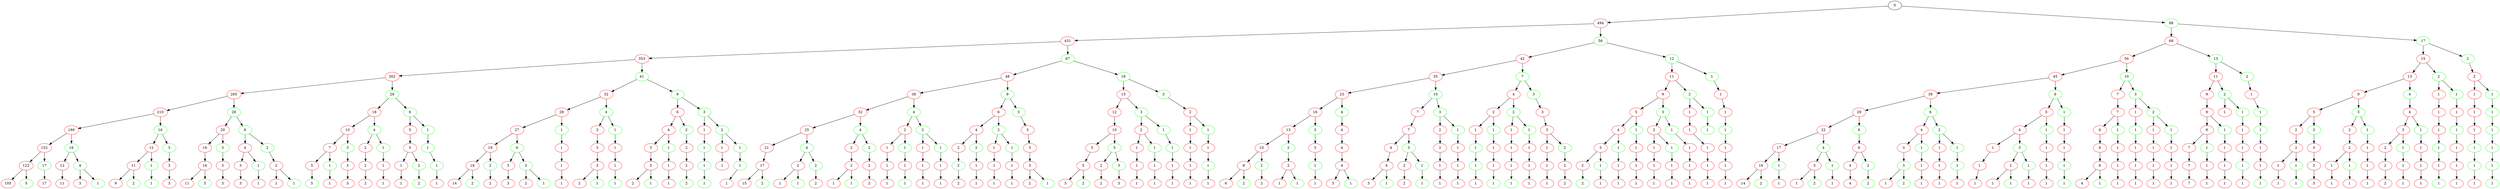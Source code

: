 digraph {
	<plotBST.TreeNode object at 0x7fe0187fcc88> [label=0]
	<plotBST.TreeNode object at 0x7fe018615ba8> [label=494 color=red]
	<plotBST.TreeNode object at 0x7fe0187fcc88> -> <plotBST.TreeNode object at 0x7fe018615ba8>
	<plotBST.TreeNode object at 0x7fe0186151d0> [label=431 color=red]
	<plotBST.TreeNode object at 0x7fe018615ba8> -> <plotBST.TreeNode object at 0x7fe0186151d0>
	<plotBST.TreeNode object at 0x7fe0185da908> [label=353 color=red]
	<plotBST.TreeNode object at 0x7fe0186151d0> -> <plotBST.TreeNode object at 0x7fe0185da908>
	<plotBST.TreeNode object at 0x7fe0186008d0> [label=302 color=red]
	<plotBST.TreeNode object at 0x7fe0185da908> -> <plotBST.TreeNode object at 0x7fe0186008d0>
	<plotBST.TreeNode object at 0x7fe0320ccc50> [label=265 color=red]
	<plotBST.TreeNode object at 0x7fe0186008d0> -> <plotBST.TreeNode object at 0x7fe0320ccc50>
	<plotBST.TreeNode object at 0x7fe0320cccf8> [label=210 color=red]
	<plotBST.TreeNode object at 0x7fe0320ccc50> -> <plotBST.TreeNode object at 0x7fe0320cccf8>
	<plotBST.TreeNode object at 0x7fe0186ae9e8> [label=180 color=red]
	<plotBST.TreeNode object at 0x7fe0320cccf8> -> <plotBST.TreeNode object at 0x7fe0186ae9e8>
	<plotBST.TreeNode object at 0x7fe0186e6080> [label=152 color=red]
	<plotBST.TreeNode object at 0x7fe0186ae9e8> -> <plotBST.TreeNode object at 0x7fe0186e6080>
	<plotBST.TreeNode object at 0x7fe01864fc18> [label=122 color=red]
	<plotBST.TreeNode object at 0x7fe0186e6080> -> <plotBST.TreeNode object at 0x7fe01864fc18>
	<plotBST.TreeNode object at 0x7fe01864fba8> [label=105 color=red]
	<plotBST.TreeNode object at 0x7fe01864fc18> -> <plotBST.TreeNode object at 0x7fe01864fba8>
	<plotBST.TreeNode object at 0x7fe018643080> [label=5 color=green]
	<plotBST.TreeNode object at 0x7fe01864fc18> -> <plotBST.TreeNode object at 0x7fe018643080>
	<plotBST.TreeNode object at 0x7fe0186033c8> [label=17 color=green]
	<plotBST.TreeNode object at 0x7fe0186e6080> -> <plotBST.TreeNode object at 0x7fe0186033c8>
	<plotBST.TreeNode object at 0x7fe01864fac8> [label=17 color=red]
	<plotBST.TreeNode object at 0x7fe0186033c8> -> <plotBST.TreeNode object at 0x7fe01864fac8>
	<plotBST.TreeNode object at 0x7fe0186037f0> [label=16 color=green]
	<plotBST.TreeNode object at 0x7fe0186ae9e8> -> <plotBST.TreeNode object at 0x7fe0186037f0>
	<plotBST.TreeNode object at 0x7fe018603828> [label=12 color=red]
	<plotBST.TreeNode object at 0x7fe0186037f0> -> <plotBST.TreeNode object at 0x7fe018603828>
	<plotBST.TreeNode object at 0x7fe018603860> [label=11 color=red]
	<plotBST.TreeNode object at 0x7fe018603828> -> <plotBST.TreeNode object at 0x7fe018603860>
	<plotBST.TreeNode object at 0x7fe018600d68> [label=4 color=green]
	<plotBST.TreeNode object at 0x7fe0186037f0> -> <plotBST.TreeNode object at 0x7fe018600d68>
	<plotBST.TreeNode object at 0x7fe0186aef98> [label=3 color=red]
	<plotBST.TreeNode object at 0x7fe018600d68> -> <plotBST.TreeNode object at 0x7fe0186aef98>
	<plotBST.TreeNode object at 0x7fe018647710> [label=1 color=green]
	<plotBST.TreeNode object at 0x7fe018600d68> -> <plotBST.TreeNode object at 0x7fe018647710>
	<plotBST.TreeNode object at 0x7fe018581240> [label=16 color=green]
	<plotBST.TreeNode object at 0x7fe0320cccf8> -> <plotBST.TreeNode object at 0x7fe018581240>
	<plotBST.TreeNode object at 0x7fe018581780> [label=12 color=red]
	<plotBST.TreeNode object at 0x7fe018581240> -> <plotBST.TreeNode object at 0x7fe018581780>
	<plotBST.TreeNode object at 0x7fe018647550> [label=11 color=red]
	<plotBST.TreeNode object at 0x7fe018581780> -> <plotBST.TreeNode object at 0x7fe018647550>
	<plotBST.TreeNode object at 0x7fe01864f9e8> [label=9 color=red]
	<plotBST.TreeNode object at 0x7fe018647550> -> <plotBST.TreeNode object at 0x7fe01864f9e8>
	<plotBST.TreeNode object at 0x7fe0186150b8> [label=2 color=green]
	<plotBST.TreeNode object at 0x7fe018647550> -> <plotBST.TreeNode object at 0x7fe0186150b8>
	<plotBST.TreeNode object at 0x7fe018581588> [label=1 color=green]
	<plotBST.TreeNode object at 0x7fe018581780> -> <plotBST.TreeNode object at 0x7fe018581588>
	<plotBST.TreeNode object at 0x7fe0186aeef0> [label=1 color=green]
	<plotBST.TreeNode object at 0x7fe018581588> -> <plotBST.TreeNode object at 0x7fe0186aeef0>
	<plotBST.TreeNode object at 0x7fe018581c18> [label=3 color=green]
	<plotBST.TreeNode object at 0x7fe018581240> -> <plotBST.TreeNode object at 0x7fe018581c18>
	<plotBST.TreeNode object at 0x7fe0185816d8> [label=3 color=red]
	<plotBST.TreeNode object at 0x7fe018581c18> -> <plotBST.TreeNode object at 0x7fe0185816d8>
	<plotBST.TreeNode object at 0x7fe0185811d0> [label=3 color=red]
	<plotBST.TreeNode object at 0x7fe0185816d8> -> <plotBST.TreeNode object at 0x7fe0185811d0>
	<plotBST.TreeNode object at 0x7fe018638e48> [label=28 color=green]
	<plotBST.TreeNode object at 0x7fe0320ccc50> -> <plotBST.TreeNode object at 0x7fe018638e48>
	<plotBST.TreeNode object at 0x7fe018603898> [label=20 color=red]
	<plotBST.TreeNode object at 0x7fe018638e48> -> <plotBST.TreeNode object at 0x7fe018603898>
	<plotBST.TreeNode object at 0x7fe018615c50> [label=16 color=red]
	<plotBST.TreeNode object at 0x7fe018603898> -> <plotBST.TreeNode object at 0x7fe018615c50>
	<plotBST.TreeNode object at 0x7fe0186156d8> [label=16 color=red]
	<plotBST.TreeNode object at 0x7fe018615c50> -> <plotBST.TreeNode object at 0x7fe0186156d8>
	<plotBST.TreeNode object at 0x7fe0186ae0b8> [label=11 color=red]
	<plotBST.TreeNode object at 0x7fe0186156d8> -> <plotBST.TreeNode object at 0x7fe0186ae0b8>
	<plotBST.TreeNode object at 0x7fe018603cc0> [label=5 color=green]
	<plotBST.TreeNode object at 0x7fe0186156d8> -> <plotBST.TreeNode object at 0x7fe018603cc0>
	<plotBST.TreeNode object at 0x7fe0186038d0> [label=3 color=green]
	<plotBST.TreeNode object at 0x7fe018603898> -> <plotBST.TreeNode object at 0x7fe0186038d0>
	<plotBST.TreeNode object at 0x7fe018603400> [label=3 color=red]
	<plotBST.TreeNode object at 0x7fe0186038d0> -> <plotBST.TreeNode object at 0x7fe018603400>
	<plotBST.TreeNode object at 0x7fe018603438> [label=3 color=red]
	<plotBST.TreeNode object at 0x7fe018603400> -> <plotBST.TreeNode object at 0x7fe018603438>
	<plotBST.TreeNode object at 0x7fe018615ef0> [label=6 color=green]
	<plotBST.TreeNode object at 0x7fe018638e48> -> <plotBST.TreeNode object at 0x7fe018615ef0>
	<plotBST.TreeNode object at 0x7fe0186031d0> [label=4 color=red]
	<plotBST.TreeNode object at 0x7fe018615ef0> -> <plotBST.TreeNode object at 0x7fe0186031d0>
	<plotBST.TreeNode object at 0x7fe018603e80> [label=3 color=red]
	<plotBST.TreeNode object at 0x7fe0186031d0> -> <plotBST.TreeNode object at 0x7fe018603e80>
	<plotBST.TreeNode object at 0x7fe018603eb8> [label=3 color=red]
	<plotBST.TreeNode object at 0x7fe018603e80> -> <plotBST.TreeNode object at 0x7fe018603eb8>
	<plotBST.TreeNode object at 0x7fe0186434e0> [label=1 color=green]
	<plotBST.TreeNode object at 0x7fe0186031d0> -> <plotBST.TreeNode object at 0x7fe0186434e0>
	<plotBST.TreeNode object at 0x7fe018643358> [label=1 color=red]
	<plotBST.TreeNode object at 0x7fe0186434e0> -> <plotBST.TreeNode object at 0x7fe018643358>
	<plotBST.TreeNode object at 0x7fe018615be0> [label=2 color=green]
	<plotBST.TreeNode object at 0x7fe018615ef0> -> <plotBST.TreeNode object at 0x7fe018615be0>
	<plotBST.TreeNode object at 0x7fe018615f98> [label=2 color=red]
	<plotBST.TreeNode object at 0x7fe018615be0> -> <plotBST.TreeNode object at 0x7fe018615f98>
	<plotBST.TreeNode object at 0x7fe018615cc0> [label=1 color=red]
	<plotBST.TreeNode object at 0x7fe018615f98> -> <plotBST.TreeNode object at 0x7fe018615cc0>
	<plotBST.TreeNode object at 0x7fe018643588> [label=1 color=green]
	<plotBST.TreeNode object at 0x7fe018615f98> -> <plotBST.TreeNode object at 0x7fe018643588>
	<plotBST.TreeNode object at 0x7fe018600f60> [label=26 color=green]
	<plotBST.TreeNode object at 0x7fe0186008d0> -> <plotBST.TreeNode object at 0x7fe018600f60>
	<plotBST.TreeNode object at 0x7fe018600748> [label=18 color=red]
	<plotBST.TreeNode object at 0x7fe018600f60> -> <plotBST.TreeNode object at 0x7fe018600748>
	<plotBST.TreeNode object at 0x7fe01864fbe0> [label=10 color=red]
	<plotBST.TreeNode object at 0x7fe018600748> -> <plotBST.TreeNode object at 0x7fe01864fbe0>
	<plotBST.TreeNode object at 0x7fe01864f898> [label=7 color=red]
	<plotBST.TreeNode object at 0x7fe01864fbe0> -> <plotBST.TreeNode object at 0x7fe01864f898>
	<plotBST.TreeNode object at 0x7fe01864fd30> [label=5 color=red]
	<plotBST.TreeNode object at 0x7fe01864f898> -> <plotBST.TreeNode object at 0x7fe01864fd30>
	<plotBST.TreeNode object at 0x7fe01864fdd8> [label=5 color=green]
	<plotBST.TreeNode object at 0x7fe01864fd30> -> <plotBST.TreeNode object at 0x7fe01864fdd8>
	<plotBST.TreeNode object at 0x7fe018600860> [label=1 color=green]
	<plotBST.TreeNode object at 0x7fe01864f898> -> <plotBST.TreeNode object at 0x7fe018600860>
	<plotBST.TreeNode object at 0x7fe018647588> [label=1 color=red]
	<plotBST.TreeNode object at 0x7fe018600860> -> <plotBST.TreeNode object at 0x7fe018647588>
	<plotBST.TreeNode object at 0x7fe018603940> [label=3 color=green]
	<plotBST.TreeNode object at 0x7fe01864fbe0> -> <plotBST.TreeNode object at 0x7fe018603940>
	<plotBST.TreeNode object at 0x7fe018603d30> [label=3 color=red]
	<plotBST.TreeNode object at 0x7fe018603940> -> <plotBST.TreeNode object at 0x7fe018603d30>
	<plotBST.TreeNode object at 0x7fe0186032b0> [label=3 color=red]
	<plotBST.TreeNode object at 0x7fe018603d30> -> <plotBST.TreeNode object at 0x7fe0186032b0>
	<plotBST.TreeNode object at 0x7fe018600cf8> [label=4 color=green]
	<plotBST.TreeNode object at 0x7fe018600748> -> <plotBST.TreeNode object at 0x7fe018600cf8>
	<plotBST.TreeNode object at 0x7fe018600c50> [label=2 color=red]
	<plotBST.TreeNode object at 0x7fe018600cf8> -> <plotBST.TreeNode object at 0x7fe018600c50>
	<plotBST.TreeNode object at 0x7fe018600ef0> [label=2 color=red]
	<plotBST.TreeNode object at 0x7fe018600c50> -> <plotBST.TreeNode object at 0x7fe018600ef0>
	<plotBST.TreeNode object at 0x7fe018603710> [label=2 color=red]
	<plotBST.TreeNode object at 0x7fe018600ef0> -> <plotBST.TreeNode object at 0x7fe018603710>
	<plotBST.TreeNode object at 0x7fe0185813c8> [label=1 color=green]
	<plotBST.TreeNode object at 0x7fe018600cf8> -> <plotBST.TreeNode object at 0x7fe0185813c8>
	<plotBST.TreeNode object at 0x7fe0186e6860> [label=1 color=red]
	<plotBST.TreeNode object at 0x7fe0185813c8> -> <plotBST.TreeNode object at 0x7fe0186e6860>
	<plotBST.TreeNode object at 0x7fe0186e60b8> [label=1 color=red]
	<plotBST.TreeNode object at 0x7fe0186e6860> -> <plotBST.TreeNode object at 0x7fe0186e60b8>
	<plotBST.TreeNode object at 0x7fe018615470> [label=6 color=green]
	<plotBST.TreeNode object at 0x7fe018600f60> -> <plotBST.TreeNode object at 0x7fe018615470>
	<plotBST.TreeNode object at 0x7fe018615278> [label=5 color=red]
	<plotBST.TreeNode object at 0x7fe018615470> -> <plotBST.TreeNode object at 0x7fe018615278>
	<plotBST.TreeNode object at 0x7fe0186152e8> [label=5 color=red]
	<plotBST.TreeNode object at 0x7fe018615278> -> <plotBST.TreeNode object at 0x7fe0186152e8>
	<plotBST.TreeNode object at 0x7fe018615c88> [label=1 color=red]
	<plotBST.TreeNode object at 0x7fe0186152e8> -> <plotBST.TreeNode object at 0x7fe018615c88>
	<plotBST.TreeNode object at 0x7fe018615320> [label=1 color=red]
	<plotBST.TreeNode object at 0x7fe018615c88> -> <plotBST.TreeNode object at 0x7fe018615320>
	<plotBST.TreeNode object at 0x7fe018643f98> [label=2 color=green]
	<plotBST.TreeNode object at 0x7fe0186152e8> -> <plotBST.TreeNode object at 0x7fe018643f98>
	<plotBST.TreeNode object at 0x7fe0186430f0> [label=2 color=green]
	<plotBST.TreeNode object at 0x7fe018643f98> -> <plotBST.TreeNode object at 0x7fe0186430f0>
	<plotBST.TreeNode object at 0x7fe018643e48> [label=1 color=green]
	<plotBST.TreeNode object at 0x7fe018615470> -> <plotBST.TreeNode object at 0x7fe018643e48>
	<plotBST.TreeNode object at 0x7fe0186ae630> [label=1 color=green]
	<plotBST.TreeNode object at 0x7fe018643e48> -> <plotBST.TreeNode object at 0x7fe0186ae630>
	<plotBST.TreeNode object at 0x7fe0186150f0> [label=1 color=green]
	<plotBST.TreeNode object at 0x7fe0186ae630> -> <plotBST.TreeNode object at 0x7fe0186150f0>
	<plotBST.TreeNode object at 0x7fe018615128> [label=1 color=red]
	<plotBST.TreeNode object at 0x7fe0186150f0> -> <plotBST.TreeNode object at 0x7fe018615128>
	<plotBST.TreeNode object at 0x7fe0186ae9b0> [label=41 color=green]
	<plotBST.TreeNode object at 0x7fe0185da908> -> <plotBST.TreeNode object at 0x7fe0186ae9b0>
	<plotBST.TreeNode object at 0x7fe018600a20> [label=32 color=red]
	<plotBST.TreeNode object at 0x7fe0186ae9b0> -> <plotBST.TreeNode object at 0x7fe018600a20>
	<plotBST.TreeNode object at 0x7fe0186430b8> [label=28 color=red]
	<plotBST.TreeNode object at 0x7fe018600a20> -> <plotBST.TreeNode object at 0x7fe0186430b8>
	<plotBST.TreeNode object at 0x7fe018603748> [label=27 color=red]
	<plotBST.TreeNode object at 0x7fe0186430b8> -> <plotBST.TreeNode object at 0x7fe018603748>
	<plotBST.TreeNode object at 0x7fe01864fe80> [label=19 color=red]
	<plotBST.TreeNode object at 0x7fe018603748> -> <plotBST.TreeNode object at 0x7fe01864fe80>
	<plotBST.TreeNode object at 0x7fe018615358> [label=16 color=red]
	<plotBST.TreeNode object at 0x7fe01864fe80> -> <plotBST.TreeNode object at 0x7fe018615358>
	<plotBST.TreeNode object at 0x7fe0186155f8> [label=14 color=red]
	<plotBST.TreeNode object at 0x7fe018615358> -> <plotBST.TreeNode object at 0x7fe0186155f8>
	<plotBST.TreeNode object at 0x7fe0185819b0> [label=2 color=green]
	<plotBST.TreeNode object at 0x7fe018615358> -> <plotBST.TreeNode object at 0x7fe0185819b0>
	<plotBST.TreeNode object at 0x7fe01864f128> [label=2 color=green]
	<plotBST.TreeNode object at 0x7fe01864fe80> -> <plotBST.TreeNode object at 0x7fe01864f128>
	<plotBST.TreeNode object at 0x7fe01864f160> [label=2 color=red]
	<plotBST.TreeNode object at 0x7fe01864f128> -> <plotBST.TreeNode object at 0x7fe01864f160>
	<plotBST.TreeNode object at 0x7fe018638208> [label=6 color=green]
	<plotBST.TreeNode object at 0x7fe018603748> -> <plotBST.TreeNode object at 0x7fe018638208>
	<plotBST.TreeNode object at 0x7fe0186032e8> [label=3 color=red]
	<plotBST.TreeNode object at 0x7fe018638208> -> <plotBST.TreeNode object at 0x7fe0186032e8>
	<plotBST.TreeNode object at 0x7fe018603320> [label=3 color=red]
	<plotBST.TreeNode object at 0x7fe0186032e8> -> <plotBST.TreeNode object at 0x7fe018603320>
	<plotBST.TreeNode object at 0x7fe018638f98> [label=3 color=green]
	<plotBST.TreeNode object at 0x7fe018638208> -> <plotBST.TreeNode object at 0x7fe018638f98>
	<plotBST.TreeNode object at 0x7fe0186385f8> [label=2 color=red]
	<plotBST.TreeNode object at 0x7fe018638f98> -> <plotBST.TreeNode object at 0x7fe0186385f8>
	<plotBST.TreeNode object at 0x7fe0186aec18> [label=1 color=green]
	<plotBST.TreeNode object at 0x7fe018638f98> -> <plotBST.TreeNode object at 0x7fe0186aec18>
	<plotBST.TreeNode object at 0x7fe0186e6fd0> [label=1 color=green]
	<plotBST.TreeNode object at 0x7fe0186430b8> -> <plotBST.TreeNode object at 0x7fe0186e6fd0>
	<plotBST.TreeNode object at 0x7fe018615550> [label=1 color=red]
	<plotBST.TreeNode object at 0x7fe0186e6fd0> -> <plotBST.TreeNode object at 0x7fe018615550>
	<plotBST.TreeNode object at 0x7fe018615588> [label=1 color=red]
	<plotBST.TreeNode object at 0x7fe018615550> -> <plotBST.TreeNode object at 0x7fe018615588>
	<plotBST.TreeNode object at 0x7fe018615e10> [label=1 color=red]
	<plotBST.TreeNode object at 0x7fe018615588> -> <plotBST.TreeNode object at 0x7fe018615e10>
	<plotBST.TreeNode object at 0x7fe03211d6d8> [label=4 color=green]
	<plotBST.TreeNode object at 0x7fe018600a20> -> <plotBST.TreeNode object at 0x7fe03211d6d8>
	<plotBST.TreeNode object at 0x7fe018603780> [label=3 color=red]
	<plotBST.TreeNode object at 0x7fe03211d6d8> -> <plotBST.TreeNode object at 0x7fe018603780>
	<plotBST.TreeNode object at 0x7fe0185da4e0> [label=3 color=red]
	<plotBST.TreeNode object at 0x7fe018603780> -> <plotBST.TreeNode object at 0x7fe0185da4e0>
	<plotBST.TreeNode object at 0x7fe0185da080> [label=3 color=red]
	<plotBST.TreeNode object at 0x7fe0185da4e0> -> <plotBST.TreeNode object at 0x7fe0185da080>
	<plotBST.TreeNode object at 0x7fe0185da7b8> [label=2 color=red]
	<plotBST.TreeNode object at 0x7fe0185da080> -> <plotBST.TreeNode object at 0x7fe0185da7b8>
	<plotBST.TreeNode object at 0x7fe018581b38> [label=1 color=green]
	<plotBST.TreeNode object at 0x7fe0185da080> -> <plotBST.TreeNode object at 0x7fe018581b38>
	<plotBST.TreeNode object at 0x7fe0320ccf60> [label=1 color=green]
	<plotBST.TreeNode object at 0x7fe03211d6d8> -> <plotBST.TreeNode object at 0x7fe0320ccf60>
	<plotBST.TreeNode object at 0x7fe0320ccc18> [label=1 color=red]
	<plotBST.TreeNode object at 0x7fe0320ccf60> -> <plotBST.TreeNode object at 0x7fe0320ccc18>
	<plotBST.TreeNode object at 0x7fe0320ccbe0> [label=1 color=red]
	<plotBST.TreeNode object at 0x7fe0320ccc18> -> <plotBST.TreeNode object at 0x7fe0320ccbe0>
	<plotBST.TreeNode object at 0x7fe0320cccc0> [label=1 color=green]
	<plotBST.TreeNode object at 0x7fe0320ccbe0> -> <plotBST.TreeNode object at 0x7fe0320cccc0>
	<plotBST.TreeNode object at 0x7fe018643048> [label=9 color=green]
	<plotBST.TreeNode object at 0x7fe0186ae9b0> -> <plotBST.TreeNode object at 0x7fe018643048>
	<plotBST.TreeNode object at 0x7fe0320ccc88> [label=6 color=red]
	<plotBST.TreeNode object at 0x7fe018643048> -> <plotBST.TreeNode object at 0x7fe0320ccc88>
	<plotBST.TreeNode object at 0x7fe0186ae940> [label=4 color=red]
	<plotBST.TreeNode object at 0x7fe0320ccc88> -> <plotBST.TreeNode object at 0x7fe0186ae940>
	<plotBST.TreeNode object at 0x7fe0186ae128> [label=3 color=red]
	<plotBST.TreeNode object at 0x7fe0186ae940> -> <plotBST.TreeNode object at 0x7fe0186ae128>
	<plotBST.TreeNode object at 0x7fe0186ae5f8> [label=3 color=red]
	<plotBST.TreeNode object at 0x7fe0186ae128> -> <plotBST.TreeNode object at 0x7fe0186ae5f8>
	<plotBST.TreeNode object at 0x7fe018603470> [label=2 color=red]
	<plotBST.TreeNode object at 0x7fe0186ae5f8> -> <plotBST.TreeNode object at 0x7fe018603470>
	<plotBST.TreeNode object at 0x7fe0320cce48> [label=1 color=green]
	<plotBST.TreeNode object at 0x7fe0186ae5f8> -> <plotBST.TreeNode object at 0x7fe0320cce48>
	<plotBST.TreeNode object at 0x7fe018638c50> [label=1 color=green]
	<plotBST.TreeNode object at 0x7fe0186ae940> -> <plotBST.TreeNode object at 0x7fe018638c50>
	<plotBST.TreeNode object at 0x7fe018638c88> [label=1 color=red]
	<plotBST.TreeNode object at 0x7fe018638c50> -> <plotBST.TreeNode object at 0x7fe018638c88>
	<plotBST.TreeNode object at 0x7fe018638cc0> [label=1 color=red]
	<plotBST.TreeNode object at 0x7fe018638c88> -> <plotBST.TreeNode object at 0x7fe018638cc0>
	<plotBST.TreeNode object at 0x7fe0320cceb8> [label=2 color=green]
	<plotBST.TreeNode object at 0x7fe0320ccc88> -> <plotBST.TreeNode object at 0x7fe0320cceb8>
	<plotBST.TreeNode object at 0x7fe0320ccfd0> [label=2 color=red]
	<plotBST.TreeNode object at 0x7fe0320cceb8> -> <plotBST.TreeNode object at 0x7fe0320ccfd0>
	<plotBST.TreeNode object at 0x7fe0320cc978> [label=2 color=red]
	<plotBST.TreeNode object at 0x7fe0320ccfd0> -> <plotBST.TreeNode object at 0x7fe0320cc978>
	<plotBST.TreeNode object at 0x7fe0320ccba8> [label=2 color=green]
	<plotBST.TreeNode object at 0x7fe0320cc978> -> <plotBST.TreeNode object at 0x7fe0320ccba8>
	<plotBST.TreeNode object at 0x7fe0186437b8> [label=3 color=green]
	<plotBST.TreeNode object at 0x7fe018643048> -> <plotBST.TreeNode object at 0x7fe0186437b8>
	<plotBST.TreeNode object at 0x7fe0186435f8> [label=1 color=red]
	<plotBST.TreeNode object at 0x7fe0186437b8> -> <plotBST.TreeNode object at 0x7fe0186435f8>
	<plotBST.TreeNode object at 0x7fe0186439e8> [label=1 color=green]
	<plotBST.TreeNode object at 0x7fe0186435f8> -> <plotBST.TreeNode object at 0x7fe0186439e8>
	<plotBST.TreeNode object at 0x7fe018647b38> [label=1 color=green]
	<plotBST.TreeNode object at 0x7fe0186439e8> -> <plotBST.TreeNode object at 0x7fe018647b38>
	<plotBST.TreeNode object at 0x7fe01864f9b0> [label=1 color=green]
	<plotBST.TreeNode object at 0x7fe018647b38> -> <plotBST.TreeNode object at 0x7fe01864f9b0>
	<plotBST.TreeNode object at 0x7fe018638eb8> [label=2 color=green]
	<plotBST.TreeNode object at 0x7fe0186437b8> -> <plotBST.TreeNode object at 0x7fe018638eb8>
	<plotBST.TreeNode object at 0x7fe018615160> [label=1 color=red]
	<plotBST.TreeNode object at 0x7fe018638eb8> -> <plotBST.TreeNode object at 0x7fe018615160>
	<plotBST.TreeNode object at 0x7fe018615a90> [label=1 color=red]
	<plotBST.TreeNode object at 0x7fe018615160> -> <plotBST.TreeNode object at 0x7fe018615a90>
	<plotBST.TreeNode object at 0x7fe018615eb8> [label=1 color=green]
	<plotBST.TreeNode object at 0x7fe018638eb8> -> <plotBST.TreeNode object at 0x7fe018615eb8>
	<plotBST.TreeNode object at 0x7fe018615b38> [label=1 color=green]
	<plotBST.TreeNode object at 0x7fe018615eb8> -> <plotBST.TreeNode object at 0x7fe018615b38>
	<plotBST.TreeNode object at 0x7fe018603588> [label=1 color=red]
	<plotBST.TreeNode object at 0x7fe018615b38> -> <plotBST.TreeNode object at 0x7fe018603588>
	<plotBST.TreeNode object at 0x7fe018647518> [label=67 color=green]
	<plotBST.TreeNode object at 0x7fe0186151d0> -> <plotBST.TreeNode object at 0x7fe018647518>
	<plotBST.TreeNode object at 0x7fe018581898> [label=48 color=red]
	<plotBST.TreeNode object at 0x7fe018647518> -> <plotBST.TreeNode object at 0x7fe018581898>
	<plotBST.TreeNode object at 0x7fe018581128> [label=38 color=red]
	<plotBST.TreeNode object at 0x7fe018581898> -> <plotBST.TreeNode object at 0x7fe018581128>
	<plotBST.TreeNode object at 0x7fe018600e10> [label=32 color=red]
	<plotBST.TreeNode object at 0x7fe018581128> -> <plotBST.TreeNode object at 0x7fe018600e10>
	<plotBST.TreeNode object at 0x7fe0186ae668> [label=25 color=red]
	<plotBST.TreeNode object at 0x7fe018600e10> -> <plotBST.TreeNode object at 0x7fe0186ae668>
	<plotBST.TreeNode object at 0x7fe0186e6160> [label=21 color=red]
	<plotBST.TreeNode object at 0x7fe0186ae668> -> <plotBST.TreeNode object at 0x7fe0186e6160>
	<plotBST.TreeNode object at 0x7fe0186e6ef0> [label=17 color=red]
	<plotBST.TreeNode object at 0x7fe0186e6160> -> <plotBST.TreeNode object at 0x7fe0186e6ef0>
	<plotBST.TreeNode object at 0x7fe0186e66a0> [label=15 color=red]
	<plotBST.TreeNode object at 0x7fe0186e6ef0> -> <plotBST.TreeNode object at 0x7fe0186e66a0>
	<plotBST.TreeNode object at 0x7fe0186e6898> [label=2 color=green]
	<plotBST.TreeNode object at 0x7fe0186e6ef0> -> <plotBST.TreeNode object at 0x7fe0186e6898>
	<plotBST.TreeNode object at 0x7fe03211d710> [label=4 color=green]
	<plotBST.TreeNode object at 0x7fe0186ae668> -> <plotBST.TreeNode object at 0x7fe03211d710>
	<plotBST.TreeNode object at 0x7fe018603e10> [label=2 color=red]
	<plotBST.TreeNode object at 0x7fe03211d710> -> <plotBST.TreeNode object at 0x7fe018603e10>
	<plotBST.TreeNode object at 0x7fe0186439b0> [label=1 color=red]
	<plotBST.TreeNode object at 0x7fe018603e10> -> <plotBST.TreeNode object at 0x7fe0186439b0>
	<plotBST.TreeNode object at 0x7fe018603518> [label=1 color=green]
	<plotBST.TreeNode object at 0x7fe018603e10> -> <plotBST.TreeNode object at 0x7fe018603518>
	<plotBST.TreeNode object at 0x7fe018647cc0> [label=2 color=green]
	<plotBST.TreeNode object at 0x7fe03211d710> -> <plotBST.TreeNode object at 0x7fe018647cc0>
	<plotBST.TreeNode object at 0x7fe018647828> [label=2 color=red]
	<plotBST.TreeNode object at 0x7fe018647cc0> -> <plotBST.TreeNode object at 0x7fe018647828>
	<plotBST.TreeNode object at 0x7fe018600eb8> [label=4 color=green]
	<plotBST.TreeNode object at 0x7fe018600e10> -> <plotBST.TreeNode object at 0x7fe018600eb8>
	<plotBST.TreeNode object at 0x7fe018600f28> [label=2 color=red]
	<plotBST.TreeNode object at 0x7fe018600eb8> -> <plotBST.TreeNode object at 0x7fe018600f28>
	<plotBST.TreeNode object at 0x7fe018615f60> [label=2 color=red]
	<plotBST.TreeNode object at 0x7fe018600f28> -> <plotBST.TreeNode object at 0x7fe018615f60>
	<plotBST.TreeNode object at 0x7fe01864f860> [label=1 color=red]
	<plotBST.TreeNode object at 0x7fe018615f60> -> <plotBST.TreeNode object at 0x7fe01864f860>
	<plotBST.TreeNode object at 0x7fe0186381d0> [label=1 color=green]
	<plotBST.TreeNode object at 0x7fe018615f60> -> <plotBST.TreeNode object at 0x7fe0186381d0>
	<plotBST.TreeNode object at 0x7fe018600e48> [label=2 color=green]
	<plotBST.TreeNode object at 0x7fe018600eb8> -> <plotBST.TreeNode object at 0x7fe018600e48>
	<plotBST.TreeNode object at 0x7fe0186ae0f0> [label=2 color=red]
	<plotBST.TreeNode object at 0x7fe018600e48> -> <plotBST.TreeNode object at 0x7fe0186ae0f0>
	<plotBST.TreeNode object at 0x7fe0186e6588> [label=2 color=red]
	<plotBST.TreeNode object at 0x7fe0186ae0f0> -> <plotBST.TreeNode object at 0x7fe0186e6588>
	<plotBST.TreeNode object at 0x7fe018643ba8> [label=4 color=green]
	<plotBST.TreeNode object at 0x7fe018581128> -> <plotBST.TreeNode object at 0x7fe018643ba8>
	<plotBST.TreeNode object at 0x7fe0186389b0> [label=2 color=red]
	<plotBST.TreeNode object at 0x7fe018643ba8> -> <plotBST.TreeNode object at 0x7fe0186389b0>
	<plotBST.TreeNode object at 0x7fe018600fd0> [label=1 color=red]
	<plotBST.TreeNode object at 0x7fe0186389b0> -> <plotBST.TreeNode object at 0x7fe018600fd0>
	<plotBST.TreeNode object at 0x7fe0186ae8d0> [label=1 color=red]
	<plotBST.TreeNode object at 0x7fe018600fd0> -> <plotBST.TreeNode object at 0x7fe0186ae8d0>
	<plotBST.TreeNode object at 0x7fe0186ae080> [label=1 color=red]
	<plotBST.TreeNode object at 0x7fe0186ae8d0> -> <plotBST.TreeNode object at 0x7fe0186ae080>
	<plotBST.TreeNode object at 0x7fe018581cf8> [label=1 color=green]
	<plotBST.TreeNode object at 0x7fe0186389b0> -> <plotBST.TreeNode object at 0x7fe018581cf8>
	<plotBST.TreeNode object at 0x7fe018581d30> [label=1 color=red]
	<plotBST.TreeNode object at 0x7fe018581cf8> -> <plotBST.TreeNode object at 0x7fe018581d30>
	<plotBST.TreeNode object at 0x7fe0186e6d68> [label=1 color=green]
	<plotBST.TreeNode object at 0x7fe018581d30> -> <plotBST.TreeNode object at 0x7fe0186e6d68>
	<plotBST.TreeNode object at 0x7fe0320ccb70> [label=2 color=green]
	<plotBST.TreeNode object at 0x7fe018643ba8> -> <plotBST.TreeNode object at 0x7fe0320ccb70>
	<plotBST.TreeNode object at 0x7fe018638ef0> [label=1 color=red]
	<plotBST.TreeNode object at 0x7fe0320ccb70> -> <plotBST.TreeNode object at 0x7fe018638ef0>
	<plotBST.TreeNode object at 0x7fe018638f28> [label=1 color=red]
	<plotBST.TreeNode object at 0x7fe018638ef0> -> <plotBST.TreeNode object at 0x7fe018638f28>
	<plotBST.TreeNode object at 0x7fe0185dab00> [label=1 color=red]
	<plotBST.TreeNode object at 0x7fe018638f28> -> <plotBST.TreeNode object at 0x7fe0185dab00>
	<plotBST.TreeNode object at 0x7fe018615390> [label=1 color=green]
	<plotBST.TreeNode object at 0x7fe0320ccb70> -> <plotBST.TreeNode object at 0x7fe018615390>
	<plotBST.TreeNode object at 0x7fe0186153c8> [label=1 color=red]
	<plotBST.TreeNode object at 0x7fe018615390> -> <plotBST.TreeNode object at 0x7fe0186153c8>
	<plotBST.TreeNode object at 0x7fe0320ccb38> [label=1 color=red]
	<plotBST.TreeNode object at 0x7fe0186153c8> -> <plotBST.TreeNode object at 0x7fe0320ccb38>
	<plotBST.TreeNode object at 0x7fe018638a90> [label=9 color=green]
	<plotBST.TreeNode object at 0x7fe018581898> -> <plotBST.TreeNode object at 0x7fe018638a90>
	<plotBST.TreeNode object at 0x7fe0186e6dd8> [label=6 color=red]
	<plotBST.TreeNode object at 0x7fe018638a90> -> <plotBST.TreeNode object at 0x7fe0186e6dd8>
	<plotBST.TreeNode object at 0x7fe0186009e8> [label=4 color=red]
	<plotBST.TreeNode object at 0x7fe0186e6dd8> -> <plotBST.TreeNode object at 0x7fe0186009e8>
	<plotBST.TreeNode object at 0x7fe018615828> [label=2 color=red]
	<plotBST.TreeNode object at 0x7fe0186009e8> -> <plotBST.TreeNode object at 0x7fe018615828>
	<plotBST.TreeNode object at 0x7fe018615860> [label=2 color=green]
	<plotBST.TreeNode object at 0x7fe018615828> -> <plotBST.TreeNode object at 0x7fe018615860>
	<plotBST.TreeNode object at 0x7fe018615898> [label=2 color=red]
	<plotBST.TreeNode object at 0x7fe018615860> -> <plotBST.TreeNode object at 0x7fe018615898>
	<plotBST.TreeNode object at 0x7fe0185daf60> [label=2 color=green]
	<plotBST.TreeNode object at 0x7fe0186009e8> -> <plotBST.TreeNode object at 0x7fe0185daf60>
	<plotBST.TreeNode object at 0x7fe018643d30> [label=1 color=red]
	<plotBST.TreeNode object at 0x7fe0185daf60> -> <plotBST.TreeNode object at 0x7fe018643d30>
	<plotBST.TreeNode object at 0x7fe0186435c0> [label=1 color=red]
	<plotBST.TreeNode object at 0x7fe018643d30> -> <plotBST.TreeNode object at 0x7fe0186435c0>
	<plotBST.TreeNode object at 0x7fe0186e66d8> [label=2 color=green]
	<plotBST.TreeNode object at 0x7fe0186e6dd8> -> <plotBST.TreeNode object at 0x7fe0186e66d8>
	<plotBST.TreeNode object at 0x7fe0185dad68> [label=1 color=red]
	<plotBST.TreeNode object at 0x7fe0186e66d8> -> <plotBST.TreeNode object at 0x7fe0185dad68>
	<plotBST.TreeNode object at 0x7fe0186aed68> [label=1 color=red]
	<plotBST.TreeNode object at 0x7fe0185dad68> -> <plotBST.TreeNode object at 0x7fe0186aed68>
	<plotBST.TreeNode object at 0x7fe0186ae550> [label=1 color=red]
	<plotBST.TreeNode object at 0x7fe0186aed68> -> <plotBST.TreeNode object at 0x7fe0186ae550>
	<plotBST.TreeNode object at 0x7fe018603160> [label=1 color=green]
	<plotBST.TreeNode object at 0x7fe0186e66d8> -> <plotBST.TreeNode object at 0x7fe018603160>
	<plotBST.TreeNode object at 0x7fe018603240> [label=1 color=red]
	<plotBST.TreeNode object at 0x7fe018603160> -> <plotBST.TreeNode object at 0x7fe018603240>
	<plotBST.TreeNode object at 0x7fe018603ac8> [label=1 color=red]
	<plotBST.TreeNode object at 0x7fe018603240> -> <plotBST.TreeNode object at 0x7fe018603ac8>
	<plotBST.TreeNode object at 0x7fe018638780> [label=3 color=green]
	<plotBST.TreeNode object at 0x7fe018638a90> -> <plotBST.TreeNode object at 0x7fe018638780>
	<plotBST.TreeNode object at 0x7fe0320ccf98> [label=3 color=red]
	<plotBST.TreeNode object at 0x7fe018638780> -> <plotBST.TreeNode object at 0x7fe0320ccf98>
	<plotBST.TreeNode object at 0x7fe018603ba8> [label=3 color=red]
	<plotBST.TreeNode object at 0x7fe0320ccf98> -> <plotBST.TreeNode object at 0x7fe018603ba8>
	<plotBST.TreeNode object at 0x7fe018603668> [label=3 color=red]
	<plotBST.TreeNode object at 0x7fe018603ba8> -> <plotBST.TreeNode object at 0x7fe018603668>
	<plotBST.TreeNode object at 0x7fe0186036a0> [label=2 color=red]
	<plotBST.TreeNode object at 0x7fe018603668> -> <plotBST.TreeNode object at 0x7fe0186036a0>
	<plotBST.TreeNode object at 0x7fe018643550> [label=1 color=green]
	<plotBST.TreeNode object at 0x7fe018603668> -> <plotBST.TreeNode object at 0x7fe018643550>
	<plotBST.TreeNode object at 0x7fe018643898> [label=18 color=green]
	<plotBST.TreeNode object at 0x7fe018647518> -> <plotBST.TreeNode object at 0x7fe018643898>
	<plotBST.TreeNode object at 0x7fe0186433c8> [label=15 color=red]
	<plotBST.TreeNode object at 0x7fe018643898> -> <plotBST.TreeNode object at 0x7fe0186433c8>
	<plotBST.TreeNode object at 0x7fe018615400> [label=12 color=red]
	<plotBST.TreeNode object at 0x7fe0186433c8> -> <plotBST.TreeNode object at 0x7fe018615400>
	<plotBST.TreeNode object at 0x7fe018603e48> [label=10 color=red]
	<plotBST.TreeNode object at 0x7fe018615400> -> <plotBST.TreeNode object at 0x7fe018603e48>
	<plotBST.TreeNode object at 0x7fe0186aeeb8> [label=5 color=red]
	<plotBST.TreeNode object at 0x7fe018603e48> -> <plotBST.TreeNode object at 0x7fe0186aeeb8>
	<plotBST.TreeNode object at 0x7fe018647cf8> [label=5 color=red]
	<plotBST.TreeNode object at 0x7fe0186aeeb8> -> <plotBST.TreeNode object at 0x7fe018647cf8>
	<plotBST.TreeNode object at 0x7fe0320cce80> [label=3 color=red]
	<plotBST.TreeNode object at 0x7fe018647cf8> -> <plotBST.TreeNode object at 0x7fe0320cce80>
	<plotBST.TreeNode object at 0x7fe018643e10> [label=2 color=green]
	<plotBST.TreeNode object at 0x7fe018647cf8> -> <plotBST.TreeNode object at 0x7fe018643e10>
	<plotBST.TreeNode object at 0x7fe018603b70> [label=5 color=green]
	<plotBST.TreeNode object at 0x7fe018603e48> -> <plotBST.TreeNode object at 0x7fe018603b70>
	<plotBST.TreeNode object at 0x7fe0186472b0> [label=2 color=red]
	<plotBST.TreeNode object at 0x7fe018603b70> -> <plotBST.TreeNode object at 0x7fe0186472b0>
	<plotBST.TreeNode object at 0x7fe018647240> [label=2 color=red]
	<plotBST.TreeNode object at 0x7fe0186472b0> -> <plotBST.TreeNode object at 0x7fe018647240>
	<plotBST.TreeNode object at 0x7fe018603f98> [label=3 color=green]
	<plotBST.TreeNode object at 0x7fe018603b70> -> <plotBST.TreeNode object at 0x7fe018603f98>
	<plotBST.TreeNode object at 0x7fe018603908> [label=3 color=red]
	<plotBST.TreeNode object at 0x7fe018603f98> -> <plotBST.TreeNode object at 0x7fe018603908>
	<plotBST.TreeNode object at 0x7fe018600668> [label=3 color=green]
	<plotBST.TreeNode object at 0x7fe0186433c8> -> <plotBST.TreeNode object at 0x7fe018600668>
	<plotBST.TreeNode object at 0x7fe018600b70> [label=2 color=red]
	<plotBST.TreeNode object at 0x7fe018600668> -> <plotBST.TreeNode object at 0x7fe018600b70>
	<plotBST.TreeNode object at 0x7fe018581390> [label=1 color=red]
	<plotBST.TreeNode object at 0x7fe018600b70> -> <plotBST.TreeNode object at 0x7fe018581390>
	<plotBST.TreeNode object at 0x7fe018581908> [label=1 color=red]
	<plotBST.TreeNode object at 0x7fe018581390> -> <plotBST.TreeNode object at 0x7fe018581908>
	<plotBST.TreeNode object at 0x7fe0185815c0> [label=1 color=red]
	<plotBST.TreeNode object at 0x7fe018581908> -> <plotBST.TreeNode object at 0x7fe0185815c0>
	<plotBST.TreeNode object at 0x7fe018581a58> [label=1 color=green]
	<plotBST.TreeNode object at 0x7fe018600b70> -> <plotBST.TreeNode object at 0x7fe018581a58>
	<plotBST.TreeNode object at 0x7fe018647080> [label=1 color=red]
	<plotBST.TreeNode object at 0x7fe018581a58> -> <plotBST.TreeNode object at 0x7fe018647080>
	<plotBST.TreeNode object at 0x7fe0186473c8> [label=1 color=red]
	<plotBST.TreeNode object at 0x7fe018647080> -> <plotBST.TreeNode object at 0x7fe0186473c8>
	<plotBST.TreeNode object at 0x7fe018638710> [label=1 color=green]
	<plotBST.TreeNode object at 0x7fe018600668> -> <plotBST.TreeNode object at 0x7fe018638710>
	<plotBST.TreeNode object at 0x7fe018638748> [label=1 color=green]
	<plotBST.TreeNode object at 0x7fe018638710> -> <plotBST.TreeNode object at 0x7fe018638748>
	<plotBST.TreeNode object at 0x7fe018638668> [label=1 color=red]
	<plotBST.TreeNode object at 0x7fe018638748> -> <plotBST.TreeNode object at 0x7fe018638668>
	<plotBST.TreeNode object at 0x7fe018638630> [label=1 color=red]
	<plotBST.TreeNode object at 0x7fe018638668> -> <plotBST.TreeNode object at 0x7fe018638630>
	<plotBST.TreeNode object at 0x7fe018581cc0> [label=3 color=green]
	<plotBST.TreeNode object at 0x7fe018643898> -> <plotBST.TreeNode object at 0x7fe018581cc0>
	<plotBST.TreeNode object at 0x7fe0187a8cf8> [label=2 color=red]
	<plotBST.TreeNode object at 0x7fe018581cc0> -> <plotBST.TreeNode object at 0x7fe0187a8cf8>
	<plotBST.TreeNode object at 0x7fe018600da0> [label=1 color=red]
	<plotBST.TreeNode object at 0x7fe0187a8cf8> -> <plotBST.TreeNode object at 0x7fe018600da0>
	<plotBST.TreeNode object at 0x7fe0186009b0> [label=1 color=red]
	<plotBST.TreeNode object at 0x7fe018600da0> -> <plotBST.TreeNode object at 0x7fe0186009b0>
	<plotBST.TreeNode object at 0x7fe0185daef0> [label=1 color=red]
	<plotBST.TreeNode object at 0x7fe0186009b0> -> <plotBST.TreeNode object at 0x7fe0185daef0>
	<plotBST.TreeNode object at 0x7fe018643518> [label=1 color=red]
	<plotBST.TreeNode object at 0x7fe0185daef0> -> <plotBST.TreeNode object at 0x7fe018643518>
	<plotBST.TreeNode object at 0x7fe0186475c0> [label=1 color=green]
	<plotBST.TreeNode object at 0x7fe0187a8cf8> -> <plotBST.TreeNode object at 0x7fe0186475c0>
	<plotBST.TreeNode object at 0x7fe018647e48> [label=1 color=red]
	<plotBST.TreeNode object at 0x7fe0186475c0> -> <plotBST.TreeNode object at 0x7fe018647e48>
	<plotBST.TreeNode object at 0x7fe018647668> [label=1 color=green]
	<plotBST.TreeNode object at 0x7fe018647e48> -> <plotBST.TreeNode object at 0x7fe018647668>
	<plotBST.TreeNode object at 0x7fe018647278> [label=1 color=red]
	<plotBST.TreeNode object at 0x7fe018647668> -> <plotBST.TreeNode object at 0x7fe018647278>
	<plotBST.TreeNode object at 0x7fe018638b38> [label=56 color=green]
	<plotBST.TreeNode object at 0x7fe018615ba8> -> <plotBST.TreeNode object at 0x7fe018638b38>
	<plotBST.TreeNode object at 0x7fe018638d68> [label=42 color=red]
	<plotBST.TreeNode object at 0x7fe018638b38> -> <plotBST.TreeNode object at 0x7fe018638d68>
	<plotBST.TreeNode object at 0x7fe0186036d8> [label=35 color=red]
	<plotBST.TreeNode object at 0x7fe018638d68> -> <plotBST.TreeNode object at 0x7fe0186036d8>
	<plotBST.TreeNode object at 0x7fe018615dd8> [label=23 color=red]
	<plotBST.TreeNode object at 0x7fe0186036d8> -> <plotBST.TreeNode object at 0x7fe018615dd8>
	<plotBST.TreeNode object at 0x7fe0320cce10> [label=16 color=red]
	<plotBST.TreeNode object at 0x7fe018615dd8> -> <plotBST.TreeNode object at 0x7fe0320cce10>
	<plotBST.TreeNode object at 0x7fe0185810f0> [label=13 color=red]
	<plotBST.TreeNode object at 0x7fe0320cce10> -> <plotBST.TreeNode object at 0x7fe0185810f0>
	<plotBST.TreeNode object at 0x7fe0185814a8> [label=10 color=red]
	<plotBST.TreeNode object at 0x7fe0185810f0> -> <plotBST.TreeNode object at 0x7fe0185814a8>
	<plotBST.TreeNode object at 0x7fe018603550> [label=8 color=red]
	<plotBST.TreeNode object at 0x7fe0185814a8> -> <plotBST.TreeNode object at 0x7fe018603550>
	<plotBST.TreeNode object at 0x7fe018615b00> [label=6 color=red]
	<plotBST.TreeNode object at 0x7fe018603550> -> <plotBST.TreeNode object at 0x7fe018615b00>
	<plotBST.TreeNode object at 0x7fe018603390> [label=2 color=green]
	<plotBST.TreeNode object at 0x7fe018603550> -> <plotBST.TreeNode object at 0x7fe018603390>
	<plotBST.TreeNode object at 0x7fe0186e68d0> [label=2 color=green]
	<plotBST.TreeNode object at 0x7fe0185814a8> -> <plotBST.TreeNode object at 0x7fe0186e68d0>
	<plotBST.TreeNode object at 0x7fe018643dd8> [label=2 color=red]
	<plotBST.TreeNode object at 0x7fe0186e68d0> -> <plotBST.TreeNode object at 0x7fe018643dd8>
	<plotBST.TreeNode object at 0x7fe0186387b8> [label=2 color=green]
	<plotBST.TreeNode object at 0x7fe0185810f0> -> <plotBST.TreeNode object at 0x7fe0186387b8>
	<plotBST.TreeNode object at 0x7fe018638ba8> [label=2 color=red]
	<plotBST.TreeNode object at 0x7fe0186387b8> -> <plotBST.TreeNode object at 0x7fe018638ba8>
	<plotBST.TreeNode object at 0x7fe018638b00> [label=1 color=red]
	<plotBST.TreeNode object at 0x7fe018638ba8> -> <plotBST.TreeNode object at 0x7fe018638b00>
	<plotBST.TreeNode object at 0x7fe0186037b8> [label=1 color=green]
	<plotBST.TreeNode object at 0x7fe018638ba8> -> <plotBST.TreeNode object at 0x7fe0186037b8>
	<plotBST.TreeNode object at 0x7fe018638978> [label=3 color=green]
	<plotBST.TreeNode object at 0x7fe0320cce10> -> <plotBST.TreeNode object at 0x7fe018638978>
	<plotBST.TreeNode object at 0x7fe018638e80> [label=3 color=red]
	<plotBST.TreeNode object at 0x7fe018638978> -> <plotBST.TreeNode object at 0x7fe018638e80>
	<plotBST.TreeNode object at 0x7fe0187a8cc0> [label=1 color=green]
	<plotBST.TreeNode object at 0x7fe018638e80> -> <plotBST.TreeNode object at 0x7fe0187a8cc0>
	<plotBST.TreeNode object at 0x7fe018603f60> [label=1 color=red]
	<plotBST.TreeNode object at 0x7fe0187a8cc0> -> <plotBST.TreeNode object at 0x7fe018603f60>
	<plotBST.TreeNode object at 0x7fe018643c88> [label=4 color=green]
	<plotBST.TreeNode object at 0x7fe018615dd8> -> <plotBST.TreeNode object at 0x7fe018643c88>
	<plotBST.TreeNode object at 0x7fe018643da0> [label=4 color=red]
	<plotBST.TreeNode object at 0x7fe018643c88> -> <plotBST.TreeNode object at 0x7fe018643da0>
	<plotBST.TreeNode object at 0x7fe018643f60> [label=4 color=red]
	<plotBST.TreeNode object at 0x7fe018643da0> -> <plotBST.TreeNode object at 0x7fe018643f60>
	<plotBST.TreeNode object at 0x7fe0186034a8> [label=4 color=red]
	<plotBST.TreeNode object at 0x7fe018643f60> -> <plotBST.TreeNode object at 0x7fe0186034a8>
	<plotBST.TreeNode object at 0x7fe018603048> [label=3 color=red]
	<plotBST.TreeNode object at 0x7fe0186034a8> -> <plotBST.TreeNode object at 0x7fe018603048>
	<plotBST.TreeNode object at 0x7fe018581320> [label=1 color=green]
	<plotBST.TreeNode object at 0x7fe0186034a8> -> <plotBST.TreeNode object at 0x7fe018581320>
	<plotBST.TreeNode object at 0x7fe0185817f0> [label=10 color=green]
	<plotBST.TreeNode object at 0x7fe0186036d8> -> <plotBST.TreeNode object at 0x7fe0185817f0>
	<plotBST.TreeNode object at 0x7fe018581470> [label=7 color=red]
	<plotBST.TreeNode object at 0x7fe0185817f0> -> <plotBST.TreeNode object at 0x7fe018581470>
	<plotBST.TreeNode object at 0x7fe018581630> [label=7 color=red]
	<plotBST.TreeNode object at 0x7fe018581470> -> <plotBST.TreeNode object at 0x7fe018581630>
	<plotBST.TreeNode object at 0x7fe018581a90> [label=4 color=red]
	<plotBST.TreeNode object at 0x7fe018581630> -> <plotBST.TreeNode object at 0x7fe018581a90>
	<plotBST.TreeNode object at 0x7fe0186aeac8> [label=4 color=red]
	<plotBST.TreeNode object at 0x7fe018581a90> -> <plotBST.TreeNode object at 0x7fe0186aeac8>
	<plotBST.TreeNode object at 0x7fe0185da630> [label=3 color=red]
	<plotBST.TreeNode object at 0x7fe0186aeac8> -> <plotBST.TreeNode object at 0x7fe0185da630>
	<plotBST.TreeNode object at 0x7fe018615978> [label=1 color=green]
	<plotBST.TreeNode object at 0x7fe0186aeac8> -> <plotBST.TreeNode object at 0x7fe018615978>
	<plotBST.TreeNode object at 0x7fe0186e6128> [label=3 color=green]
	<plotBST.TreeNode object at 0x7fe018581630> -> <plotBST.TreeNode object at 0x7fe0186e6128>
	<plotBST.TreeNode object at 0x7fe0186aebe0> [label=2 color=red]
	<plotBST.TreeNode object at 0x7fe0186e6128> -> <plotBST.TreeNode object at 0x7fe0186aebe0>
	<plotBST.TreeNode object at 0x7fe018581080> [label=2 color=red]
	<plotBST.TreeNode object at 0x7fe0186aebe0> -> <plotBST.TreeNode object at 0x7fe018581080>
	<plotBST.TreeNode object at 0x7fe018581b00> [label=1 color=green]
	<plotBST.TreeNode object at 0x7fe0186e6128> -> <plotBST.TreeNode object at 0x7fe018581b00>
	<plotBST.TreeNode object at 0x7fe018581400> [label=1 color=green]
	<plotBST.TreeNode object at 0x7fe018581b00> -> <plotBST.TreeNode object at 0x7fe018581400>
	<plotBST.TreeNode object at 0x7fe018638e10> [label=3 color=green]
	<plotBST.TreeNode object at 0x7fe0185817f0> -> <plotBST.TreeNode object at 0x7fe018638e10>
	<plotBST.TreeNode object at 0x7fe0185dacc0> [label=2 color=red]
	<plotBST.TreeNode object at 0x7fe018638e10> -> <plotBST.TreeNode object at 0x7fe0185dacc0>
	<plotBST.TreeNode object at 0x7fe018603be0> [label=2 color=red]
	<plotBST.TreeNode object at 0x7fe0185dacc0> -> <plotBST.TreeNode object at 0x7fe018603be0>
	<plotBST.TreeNode object at 0x7fe018603198> [label=1 color=red]
	<plotBST.TreeNode object at 0x7fe018603be0> -> <plotBST.TreeNode object at 0x7fe018603198>
	<plotBST.TreeNode object at 0x7fe018603630> [label=1 color=red]
	<plotBST.TreeNode object at 0x7fe018603198> -> <plotBST.TreeNode object at 0x7fe018603630>
	<plotBST.TreeNode object at 0x7fe018600c88> [label=1 color=green]
	<plotBST.TreeNode object at 0x7fe018638e10> -> <plotBST.TreeNode object at 0x7fe018600c88>
	<plotBST.TreeNode object at 0x7fe018581dd8> [label=1 color=red]
	<plotBST.TreeNode object at 0x7fe018600c88> -> <plotBST.TreeNode object at 0x7fe018581dd8>
	<plotBST.TreeNode object at 0x7fe018647b70> [label=1 color=red]
	<plotBST.TreeNode object at 0x7fe018581dd8> -> <plotBST.TreeNode object at 0x7fe018647b70>
	<plotBST.TreeNode object at 0x7fe018647c88> [label=1 color=red]
	<plotBST.TreeNode object at 0x7fe018647b70> -> <plotBST.TreeNode object at 0x7fe018647c88>
	<plotBST.TreeNode object at 0x7fe018638cf8> [label=7 color=green]
	<plotBST.TreeNode object at 0x7fe018638d68> -> <plotBST.TreeNode object at 0x7fe018638cf8>
	<plotBST.TreeNode object at 0x7fe018638080> [label=4 color=red]
	<plotBST.TreeNode object at 0x7fe018638cf8> -> <plotBST.TreeNode object at 0x7fe018638080>
	<plotBST.TreeNode object at 0x7fe0186386d8> [label=2 color=red]
	<plotBST.TreeNode object at 0x7fe018638080> -> <plotBST.TreeNode object at 0x7fe0186386d8>
	<plotBST.TreeNode object at 0x7fe018600d30> [label=1 color=red]
	<plotBST.TreeNode object at 0x7fe0186386d8> -> <plotBST.TreeNode object at 0x7fe018600d30>
	<plotBST.TreeNode object at 0x7fe018600a58> [label=1 color=green]
	<plotBST.TreeNode object at 0x7fe018600d30> -> <plotBST.TreeNode object at 0x7fe018600a58>
	<plotBST.TreeNode object at 0x7fe018600cc0> [label=1 color=green]
	<plotBST.TreeNode object at 0x7fe018600a58> -> <plotBST.TreeNode object at 0x7fe018600cc0>
	<plotBST.TreeNode object at 0x7fe018600320> [label=1 color=red]
	<plotBST.TreeNode object at 0x7fe018600cc0> -> <plotBST.TreeNode object at 0x7fe018600320>
	<plotBST.TreeNode object at 0x7fe0185da780> [label=1 color=green]
	<plotBST.TreeNode object at 0x7fe0186386d8> -> <plotBST.TreeNode object at 0x7fe0185da780>
	<plotBST.TreeNode object at 0x7fe018643978> [label=1 color=red]
	<plotBST.TreeNode object at 0x7fe0185da780> -> <plotBST.TreeNode object at 0x7fe018643978>
	<plotBST.TreeNode object at 0x7fe018643470> [label=1 color=red]
	<plotBST.TreeNode object at 0x7fe018643978> -> <plotBST.TreeNode object at 0x7fe018643470>
	<plotBST.TreeNode object at 0x7fe018643710> [label=1 color=green]
	<plotBST.TreeNode object at 0x7fe018643470> -> <plotBST.TreeNode object at 0x7fe018643710>
	<plotBST.TreeNode object at 0x7fe0185dab38> [label=2 color=green]
	<plotBST.TreeNode object at 0x7fe018638080> -> <plotBST.TreeNode object at 0x7fe0185dab38>
	<plotBST.TreeNode object at 0x7fe018638f60> [label=1 color=red]
	<plotBST.TreeNode object at 0x7fe0185dab38> -> <plotBST.TreeNode object at 0x7fe018638f60>
	<plotBST.TreeNode object at 0x7fe018638a20> [label=1 color=red]
	<plotBST.TreeNode object at 0x7fe018638f60> -> <plotBST.TreeNode object at 0x7fe018638a20>
	<plotBST.TreeNode object at 0x7fe0185da940> [label=1 color=red]
	<plotBST.TreeNode object at 0x7fe018638a20> -> <plotBST.TreeNode object at 0x7fe0185da940>
	<plotBST.TreeNode object at 0x7fe0185dafd0> [label=1 color=green]
	<plotBST.TreeNode object at 0x7fe0185da940> -> <plotBST.TreeNode object at 0x7fe0185dafd0>
	<plotBST.TreeNode object at 0x7fe0186001d0> [label=1 color=green]
	<plotBST.TreeNode object at 0x7fe0185dab38> -> <plotBST.TreeNode object at 0x7fe0186001d0>
	<plotBST.TreeNode object at 0x7fe0186380b8> [label=1 color=red]
	<plotBST.TreeNode object at 0x7fe0186001d0> -> <plotBST.TreeNode object at 0x7fe0186380b8>
	<plotBST.TreeNode object at 0x7fe0186380f0> [label=1 color=red]
	<plotBST.TreeNode object at 0x7fe0186380b8> -> <plotBST.TreeNode object at 0x7fe0186380f0>
	<plotBST.TreeNode object at 0x7fe018638128> [label=1 color=red]
	<plotBST.TreeNode object at 0x7fe0186380f0> -> <plotBST.TreeNode object at 0x7fe018638128>
	<plotBST.TreeNode object at 0x7fe018638c18> [label=3 color=green]
	<plotBST.TreeNode object at 0x7fe018638cf8> -> <plotBST.TreeNode object at 0x7fe018638c18>
	<plotBST.TreeNode object at 0x7fe0186039b0> [label=3 color=red]
	<plotBST.TreeNode object at 0x7fe018638c18> -> <plotBST.TreeNode object at 0x7fe0186039b0>
	<plotBST.TreeNode object at 0x7fe018603208> [label=3 color=red]
	<plotBST.TreeNode object at 0x7fe0186039b0> -> <plotBST.TreeNode object at 0x7fe018603208>
	<plotBST.TreeNode object at 0x7fe018643128> [label=1 color=red]
	<plotBST.TreeNode object at 0x7fe018603208> -> <plotBST.TreeNode object at 0x7fe018643128>
	<plotBST.TreeNode object at 0x7fe0186431d0> [label=1 color=red]
	<plotBST.TreeNode object at 0x7fe018643128> -> <plotBST.TreeNode object at 0x7fe0186431d0>
	<plotBST.TreeNode object at 0x7fe018643a20> [label=1 color=red]
	<plotBST.TreeNode object at 0x7fe0186431d0> -> <plotBST.TreeNode object at 0x7fe018643a20>
	<plotBST.TreeNode object at 0x7fe018643eb8> [label=2 color=green]
	<plotBST.TreeNode object at 0x7fe018603208> -> <plotBST.TreeNode object at 0x7fe018643eb8>
	<plotBST.TreeNode object at 0x7fe018647fd0> [label=2 color=red]
	<plotBST.TreeNode object at 0x7fe018643eb8> -> <plotBST.TreeNode object at 0x7fe018647fd0>
	<plotBST.TreeNode object at 0x7fe018647438> [label=2 color=red]
	<plotBST.TreeNode object at 0x7fe018647fd0> -> <plotBST.TreeNode object at 0x7fe018647438>
	<plotBST.TreeNode object at 0x7fe018600ba8> [label=12 color=green]
	<plotBST.TreeNode object at 0x7fe018638b38> -> <plotBST.TreeNode object at 0x7fe018600ba8>
	<plotBST.TreeNode object at 0x7fe018600908> [label=11 color=red]
	<plotBST.TreeNode object at 0x7fe018600ba8> -> <plotBST.TreeNode object at 0x7fe018600908>
	<plotBST.TreeNode object at 0x7fe018600978> [label=9 color=red]
	<plotBST.TreeNode object at 0x7fe018600908> -> <plotBST.TreeNode object at 0x7fe018600978>
	<plotBST.TreeNode object at 0x7fe018603128> [label=5 color=red]
	<plotBST.TreeNode object at 0x7fe018600978> -> <plotBST.TreeNode object at 0x7fe018603128>
	<plotBST.TreeNode object at 0x7fe0185818d0> [label=4 color=red]
	<plotBST.TreeNode object at 0x7fe018603128> -> <plotBST.TreeNode object at 0x7fe0185818d0>
	<plotBST.TreeNode object at 0x7fe018581438> [label=3 color=red]
	<plotBST.TreeNode object at 0x7fe0185818d0> -> <plotBST.TreeNode object at 0x7fe018581438>
	<plotBST.TreeNode object at 0x7fe018647f28> [label=2 color=red]
	<plotBST.TreeNode object at 0x7fe018581438> -> <plotBST.TreeNode object at 0x7fe018647f28>
	<plotBST.TreeNode object at 0x7fe018647f60> [label=2 color=green]
	<plotBST.TreeNode object at 0x7fe018647f28> -> <plotBST.TreeNode object at 0x7fe018647f60>
	<plotBST.TreeNode object at 0x7fe018638dd8> [label=1 color=green]
	<plotBST.TreeNode object at 0x7fe018581438> -> <plotBST.TreeNode object at 0x7fe018638dd8>
	<plotBST.TreeNode object at 0x7fe0186386a0> [label=1 color=red]
	<plotBST.TreeNode object at 0x7fe018638dd8> -> <plotBST.TreeNode object at 0x7fe0186386a0>
	<plotBST.TreeNode object at 0x7fe018603dd8> [label=1 color=green]
	<plotBST.TreeNode object at 0x7fe0185818d0> -> <plotBST.TreeNode object at 0x7fe018603dd8>
	<plotBST.TreeNode object at 0x7fe0186039e8> [label=1 color=red]
	<plotBST.TreeNode object at 0x7fe018603dd8> -> <plotBST.TreeNode object at 0x7fe0186039e8>
	<plotBST.TreeNode object at 0x7fe0186030b8> [label=1 color=red]
	<plotBST.TreeNode object at 0x7fe0186039e8> -> <plotBST.TreeNode object at 0x7fe0186030b8>
	<plotBST.TreeNode object at 0x7fe018615518> [label=1 color=green]
	<plotBST.TreeNode object at 0x7fe018603128> -> <plotBST.TreeNode object at 0x7fe018615518>
	<plotBST.TreeNode object at 0x7fe0186154a8> [label=1 color=red]
	<plotBST.TreeNode object at 0x7fe018615518> -> <plotBST.TreeNode object at 0x7fe0186154a8>
	<plotBST.TreeNode object at 0x7fe018615ac8> [label=1 color=red]
	<plotBST.TreeNode object at 0x7fe0186154a8> -> <plotBST.TreeNode object at 0x7fe018615ac8>
	<plotBST.TreeNode object at 0x7fe018615a20> [label=1 color=red]
	<plotBST.TreeNode object at 0x7fe018615ac8> -> <plotBST.TreeNode object at 0x7fe018615a20>
	<plotBST.TreeNode object at 0x7fe018600dd8> [label=3 color=green]
	<plotBST.TreeNode object at 0x7fe018600978> -> <plotBST.TreeNode object at 0x7fe018600dd8>
	<plotBST.TreeNode object at 0x7fe018647d68> [label=2 color=red]
	<plotBST.TreeNode object at 0x7fe018600dd8> -> <plotBST.TreeNode object at 0x7fe018647d68>
	<plotBST.TreeNode object at 0x7fe018615fd0> [label=1 color=red]
	<plotBST.TreeNode object at 0x7fe018647d68> -> <plotBST.TreeNode object at 0x7fe018615fd0>
	<plotBST.TreeNode object at 0x7fe018615d30> [label=1 color=red]
	<plotBST.TreeNode object at 0x7fe018615fd0> -> <plotBST.TreeNode object at 0x7fe018615d30>
	<plotBST.TreeNode object at 0x7fe01864f6d8> [label=1 color=red]
	<plotBST.TreeNode object at 0x7fe018615d30> -> <plotBST.TreeNode object at 0x7fe01864f6d8>
	<plotBST.TreeNode object at 0x7fe018643c18> [label=1 color=green]
	<plotBST.TreeNode object at 0x7fe018647d68> -> <plotBST.TreeNode object at 0x7fe018643c18>
	<plotBST.TreeNode object at 0x7fe018643b00> [label=1 color=red]
	<plotBST.TreeNode object at 0x7fe018643c18> -> <plotBST.TreeNode object at 0x7fe018643b00>
	<plotBST.TreeNode object at 0x7fe0186aedd8> [label=1 color=red]
	<plotBST.TreeNode object at 0x7fe018643b00> -> <plotBST.TreeNode object at 0x7fe0186aedd8>
	<plotBST.TreeNode object at 0x7fe0186154e0> [label=1 color=green]
	<plotBST.TreeNode object at 0x7fe018600dd8> -> <plotBST.TreeNode object at 0x7fe0186154e0>
	<plotBST.TreeNode object at 0x7fe018615048> [label=1 color=red]
	<plotBST.TreeNode object at 0x7fe0186154e0> -> <plotBST.TreeNode object at 0x7fe018615048>
	<plotBST.TreeNode object at 0x7fe018615e48> [label=1 color=red]
	<plotBST.TreeNode object at 0x7fe018615048> -> <plotBST.TreeNode object at 0x7fe018615e48>
	<plotBST.TreeNode object at 0x7fe018603d68> [label=1 color=red]
	<plotBST.TreeNode object at 0x7fe018615e48> -> <plotBST.TreeNode object at 0x7fe018603d68>
	<plotBST.TreeNode object at 0x7fe018643c50> [label=2 color=green]
	<plotBST.TreeNode object at 0x7fe018600908> -> <plotBST.TreeNode object at 0x7fe018643c50>
	<plotBST.TreeNode object at 0x7fe0185da358> [label=1 color=red]
	<plotBST.TreeNode object at 0x7fe018643c50> -> <plotBST.TreeNode object at 0x7fe0185da358>
	<plotBST.TreeNode object at 0x7fe0185da4a8> [label=1 color=red]
	<plotBST.TreeNode object at 0x7fe0185da358> -> <plotBST.TreeNode object at 0x7fe0185da4a8>
	<plotBST.TreeNode object at 0x7fe0185daf28> [label=1 color=red]
	<plotBST.TreeNode object at 0x7fe0185da4a8> -> <plotBST.TreeNode object at 0x7fe0185daf28>
	<plotBST.TreeNode object at 0x7fe0185da048> [label=1 color=red]
	<plotBST.TreeNode object at 0x7fe0185daf28> -> <plotBST.TreeNode object at 0x7fe0185da048>
	<plotBST.TreeNode object at 0x7fe018615f28> [label=1 color=red]
	<plotBST.TreeNode object at 0x7fe0185da048> -> <plotBST.TreeNode object at 0x7fe018615f28>
	<plotBST.TreeNode object at 0x7fe018581c50> [label=1 color=green]
	<plotBST.TreeNode object at 0x7fe018643c50> -> <plotBST.TreeNode object at 0x7fe018581c50>
	<plotBST.TreeNode object at 0x7fe018581ba8> [label=1 color=green]
	<plotBST.TreeNode object at 0x7fe018581c50> -> <plotBST.TreeNode object at 0x7fe018581ba8>
	<plotBST.TreeNode object at 0x7fe0186e6208> [label=1 color=green]
	<plotBST.TreeNode object at 0x7fe018600ba8> -> <plotBST.TreeNode object at 0x7fe0186e6208>
	<plotBST.TreeNode object at 0x7fe0186e6630> [label=1 color=red]
	<plotBST.TreeNode object at 0x7fe0186e6208> -> <plotBST.TreeNode object at 0x7fe0186e6630>
	<plotBST.TreeNode object at 0x7fe0186e6470> [label=1 color=red]
	<plotBST.TreeNode object at 0x7fe0186e6630> -> <plotBST.TreeNode object at 0x7fe0186e6470>
	<plotBST.TreeNode object at 0x7fe018600940> [label=1 color=green]
	<plotBST.TreeNode object at 0x7fe0186e6470> -> <plotBST.TreeNode object at 0x7fe018600940>
	<plotBST.TreeNode object at 0x7fe018600c18> [label=1 color=red]
	<plotBST.TreeNode object at 0x7fe018600940> -> <plotBST.TreeNode object at 0x7fe018600c18>
	<plotBST.TreeNode object at 0x7fe0186157b8> [label=1 color=red]
	<plotBST.TreeNode object at 0x7fe018600c18> -> <plotBST.TreeNode object at 0x7fe0186157b8>
	<plotBST.TreeNode object at 0x7fe018603358> [label=1 color=red]
	<plotBST.TreeNode object at 0x7fe0186157b8> -> <plotBST.TreeNode object at 0x7fe018603358>
	<plotBST.TreeNode object at 0x7fe0186388d0> [label=88 color=green]
	<plotBST.TreeNode object at 0x7fe0187fcc88> -> <plotBST.TreeNode object at 0x7fe0186388d0>
	<plotBST.TreeNode object at 0x7fe018647be0> [label=69 color=red]
	<plotBST.TreeNode object at 0x7fe0186388d0> -> <plotBST.TreeNode object at 0x7fe018647be0>
	<plotBST.TreeNode object at 0x7fe0186aea58> [label=56 color=red]
	<plotBST.TreeNode object at 0x7fe018647be0> -> <plotBST.TreeNode object at 0x7fe0186aea58>
	<plotBST.TreeNode object at 0x7fe0186aeb70> [label=45 color=red]
	<plotBST.TreeNode object at 0x7fe0186aea58> -> <plotBST.TreeNode object at 0x7fe0186aeb70>
	<plotBST.TreeNode object at 0x7fe018643cf8> [label=38 color=red]
	<plotBST.TreeNode object at 0x7fe0186aeb70> -> <plotBST.TreeNode object at 0x7fe018643cf8>
	<plotBST.TreeNode object at 0x7fe018581358> [label=29 color=red]
	<plotBST.TreeNode object at 0x7fe018643cf8> -> <plotBST.TreeNode object at 0x7fe018581358>
	<plotBST.TreeNode object at 0x7fe018581a20> [label=22 color=red]
	<plotBST.TreeNode object at 0x7fe018581358> -> <plotBST.TreeNode object at 0x7fe018581a20>
	<plotBST.TreeNode object at 0x7fe018581940> [label=17 color=red]
	<plotBST.TreeNode object at 0x7fe018581a20> -> <plotBST.TreeNode object at 0x7fe018581940>
	<plotBST.TreeNode object at 0x7fe018581d68> [label=16 color=red]
	<plotBST.TreeNode object at 0x7fe018581940> -> <plotBST.TreeNode object at 0x7fe018581d68>
	<plotBST.TreeNode object at 0x7fe018823048> [label=14 color=red]
	<plotBST.TreeNode object at 0x7fe018581d68> -> <plotBST.TreeNode object at 0x7fe018823048>
	<plotBST.TreeNode object at 0x7fe018638898> [label=2 color=green]
	<plotBST.TreeNode object at 0x7fe018581d68> -> <plotBST.TreeNode object at 0x7fe018638898>
	<plotBST.TreeNode object at 0x7fe0185819e8> [label=1 color=green]
	<plotBST.TreeNode object at 0x7fe018581940> -> <plotBST.TreeNode object at 0x7fe0185819e8>
	<plotBST.TreeNode object at 0x7fe018581978> [label=1 color=red]
	<plotBST.TreeNode object at 0x7fe0185819e8> -> <plotBST.TreeNode object at 0x7fe018581978>
	<plotBST.TreeNode object at 0x7fe018600828> [label=4 color=green]
	<plotBST.TreeNode object at 0x7fe018581a20> -> <plotBST.TreeNode object at 0x7fe018600828>
	<plotBST.TreeNode object at 0x7fe018643438> [label=3 color=red]
	<plotBST.TreeNode object at 0x7fe018600828> -> <plotBST.TreeNode object at 0x7fe018643438>
	<plotBST.TreeNode object at 0x7fe018647f98> [label=1 color=red]
	<plotBST.TreeNode object at 0x7fe018643438> -> <plotBST.TreeNode object at 0x7fe018647f98>
	<plotBST.TreeNode object at 0x7fe018638ac8> [label=2 color=green]
	<plotBST.TreeNode object at 0x7fe018643438> -> <plotBST.TreeNode object at 0x7fe018638ac8>
	<plotBST.TreeNode object at 0x7fe0186aef28> [label=1 color=green]
	<plotBST.TreeNode object at 0x7fe018600828> -> <plotBST.TreeNode object at 0x7fe0186aef28>
	<plotBST.TreeNode object at 0x7fe0186157f0> [label=1 color=red]
	<plotBST.TreeNode object at 0x7fe0186aef28> -> <plotBST.TreeNode object at 0x7fe0186157f0>
	<plotBST.TreeNode object at 0x7fe0186387f0> [label=6 color=green]
	<plotBST.TreeNode object at 0x7fe018581358> -> <plotBST.TreeNode object at 0x7fe0186387f0>
	<plotBST.TreeNode object at 0x7fe018638438> [label=6 color=red]
	<plotBST.TreeNode object at 0x7fe0186387f0> -> <plotBST.TreeNode object at 0x7fe018638438>
	<plotBST.TreeNode object at 0x7fe018638390> [label=4 color=red]
	<plotBST.TreeNode object at 0x7fe018638438> -> <plotBST.TreeNode object at 0x7fe018638390>
	<plotBST.TreeNode object at 0x7fe0186384e0> [label=4 color=red]
	<plotBST.TreeNode object at 0x7fe018638390> -> <plotBST.TreeNode object at 0x7fe0186384e0>
	<plotBST.TreeNode object at 0x7fe0186475f8> [label=2 color=green]
	<plotBST.TreeNode object at 0x7fe018638438> -> <plotBST.TreeNode object at 0x7fe0186475f8>
	<plotBST.TreeNode object at 0x7fe018647630> [label=2 color=green]
	<plotBST.TreeNode object at 0x7fe0186475f8> -> <plotBST.TreeNode object at 0x7fe018647630>
	<plotBST.TreeNode object at 0x7fe018643390> [label=6 color=green]
	<plotBST.TreeNode object at 0x7fe018643cf8> -> <plotBST.TreeNode object at 0x7fe018643390>
	<plotBST.TreeNode object at 0x7fe0186437f0> [label=4 color=red]
	<plotBST.TreeNode object at 0x7fe018643390> -> <plotBST.TreeNode object at 0x7fe0186437f0>
	<plotBST.TreeNode object at 0x7fe018643780> [label=3 color=red]
	<plotBST.TreeNode object at 0x7fe0186437f0> -> <plotBST.TreeNode object at 0x7fe018643780>
	<plotBST.TreeNode object at 0x7fe0186035c0> [label=3 color=green]
	<plotBST.TreeNode object at 0x7fe018643780> -> <plotBST.TreeNode object at 0x7fe0186035c0>
	<plotBST.TreeNode object at 0x7fe018647ef0> [label=1 color=red]
	<plotBST.TreeNode object at 0x7fe0186035c0> -> <plotBST.TreeNode object at 0x7fe018647ef0>
	<plotBST.TreeNode object at 0x7fe0186035f8> [label=2 color=green]
	<plotBST.TreeNode object at 0x7fe0186035c0> -> <plotBST.TreeNode object at 0x7fe0186035f8>
	<plotBST.TreeNode object at 0x7fe0186ae898> [label=1 color=green]
	<plotBST.TreeNode object at 0x7fe0186437f0> -> <plotBST.TreeNode object at 0x7fe0186ae898>
	<plotBST.TreeNode object at 0x7fe0186ae7f0> [label=1 color=red]
	<plotBST.TreeNode object at 0x7fe0186ae898> -> <plotBST.TreeNode object at 0x7fe0186ae7f0>
	<plotBST.TreeNode object at 0x7fe018615b70> [label=1 color=red]
	<plotBST.TreeNode object at 0x7fe0186ae7f0> -> <plotBST.TreeNode object at 0x7fe018615b70>
	<plotBST.TreeNode object at 0x7fe018643668> [label=2 color=green]
	<plotBST.TreeNode object at 0x7fe018643390> -> <plotBST.TreeNode object at 0x7fe018643668>
	<plotBST.TreeNode object at 0x7fe0186e60f0> [label=1 color=red]
	<plotBST.TreeNode object at 0x7fe018643668> -> <plotBST.TreeNode object at 0x7fe0186e60f0>
	<plotBST.TreeNode object at 0x7fe0186e6eb8> [label=1 color=red]
	<plotBST.TreeNode object at 0x7fe0186e60f0> -> <plotBST.TreeNode object at 0x7fe0186e6eb8>
	<plotBST.TreeNode object at 0x7fe018643198> [label=1 color=red]
	<plotBST.TreeNode object at 0x7fe0186e6eb8> -> <plotBST.TreeNode object at 0x7fe018643198>
	<plotBST.TreeNode object at 0x7fe018615748> [label=1 color=green]
	<plotBST.TreeNode object at 0x7fe018643668> -> <plotBST.TreeNode object at 0x7fe018615748>
	<plotBST.TreeNode object at 0x7fe0186156a0> [label=1 color=green]
	<plotBST.TreeNode object at 0x7fe018615748> -> <plotBST.TreeNode object at 0x7fe0186156a0>
	<plotBST.TreeNode object at 0x7fe018615cf8> [label=1 color=red]
	<plotBST.TreeNode object at 0x7fe0186156a0> -> <plotBST.TreeNode object at 0x7fe018615cf8>
	<plotBST.TreeNode object at 0x7fe0185da5f8> [label=6 color=green]
	<plotBST.TreeNode object at 0x7fe0186aeb70> -> <plotBST.TreeNode object at 0x7fe0185da5f8>
	<plotBST.TreeNode object at 0x7fe0186382e8> [label=5 color=red]
	<plotBST.TreeNode object at 0x7fe0185da5f8> -> <plotBST.TreeNode object at 0x7fe0186382e8>
	<plotBST.TreeNode object at 0x7fe018615208> [label=4 color=red]
	<plotBST.TreeNode object at 0x7fe0186382e8> -> <plotBST.TreeNode object at 0x7fe018615208>
	<plotBST.TreeNode object at 0x7fe0186aef60> [label=1 color=red]
	<plotBST.TreeNode object at 0x7fe018615208> -> <plotBST.TreeNode object at 0x7fe0186aef60>
	<plotBST.TreeNode object at 0x7fe0186aeba8> [label=1 color=red]
	<plotBST.TreeNode object at 0x7fe0186aef60> -> <plotBST.TreeNode object at 0x7fe0186aeba8>
	<plotBST.TreeNode object at 0x7fe0186ae6a0> [label=1 color=red]
	<plotBST.TreeNode object at 0x7fe0186aeba8> -> <plotBST.TreeNode object at 0x7fe0186ae6a0>
	<plotBST.TreeNode object at 0x7fe0186152b0> [label=3 color=green]
	<plotBST.TreeNode object at 0x7fe018615208> -> <plotBST.TreeNode object at 0x7fe0186152b0>
	<plotBST.TreeNode object at 0x7fe018647d30> [label=2 color=red]
	<plotBST.TreeNode object at 0x7fe0186152b0> -> <plotBST.TreeNode object at 0x7fe018647d30>
	<plotBST.TreeNode object at 0x7fe018603f28> [label=1 color=red]
	<plotBST.TreeNode object at 0x7fe018647d30> -> <plotBST.TreeNode object at 0x7fe018603f28>
	<plotBST.TreeNode object at 0x7fe0185814e0> [label=1 color=green]
	<plotBST.TreeNode object at 0x7fe018647d30> -> <plotBST.TreeNode object at 0x7fe0185814e0>
	<plotBST.TreeNode object at 0x7fe018647c18> [label=1 color=green]
	<plotBST.TreeNode object at 0x7fe0186152b0> -> <plotBST.TreeNode object at 0x7fe018647c18>
	<plotBST.TreeNode object at 0x7fe018647c50> [label=1 color=red]
	<plotBST.TreeNode object at 0x7fe018647c18> -> <plotBST.TreeNode object at 0x7fe018647c50>
	<plotBST.TreeNode object at 0x7fe018581b70> [label=1 color=green]
	<plotBST.TreeNode object at 0x7fe0186382e8> -> <plotBST.TreeNode object at 0x7fe018581b70>
	<plotBST.TreeNode object at 0x7fe0185817b8> [label=1 color=red]
	<plotBST.TreeNode object at 0x7fe018581b70> -> <plotBST.TreeNode object at 0x7fe0185817b8>
	<plotBST.TreeNode object at 0x7fe018581748> [label=1 color=red]
	<plotBST.TreeNode object at 0x7fe0185817b8> -> <plotBST.TreeNode object at 0x7fe018581748>
	<plotBST.TreeNode object at 0x7fe0186e6390> [label=1 color=red]
	<plotBST.TreeNode object at 0x7fe018581748> -> <plotBST.TreeNode object at 0x7fe0186e6390>
	<plotBST.TreeNode object at 0x7fe0186436a0> [label=1 color=green]
	<plotBST.TreeNode object at 0x7fe0185da5f8> -> <plotBST.TreeNode object at 0x7fe0186436a0>
	<plotBST.TreeNode object at 0x7fe0186436d8> [label=1 color=red]
	<plotBST.TreeNode object at 0x7fe0186436a0> -> <plotBST.TreeNode object at 0x7fe0186436d8>
	<plotBST.TreeNode object at 0x7fe018615d68> [label=1 color=red]
	<plotBST.TreeNode object at 0x7fe0186436d8> -> <plotBST.TreeNode object at 0x7fe018615d68>
	<plotBST.TreeNode object at 0x7fe018615908> [label=1 color=green]
	<plotBST.TreeNode object at 0x7fe018615d68> -> <plotBST.TreeNode object at 0x7fe018615908>
	<plotBST.TreeNode object at 0x7fe018615940> [label=1 color=green]
	<plotBST.TreeNode object at 0x7fe018615908> -> <plotBST.TreeNode object at 0x7fe018615940>
	<plotBST.TreeNode object at 0x7fe018615240> [label=10 color=green]
	<plotBST.TreeNode object at 0x7fe0186aea58> -> <plotBST.TreeNode object at 0x7fe018615240>
	<plotBST.TreeNode object at 0x7fe018638470> [label=7 color=red]
	<plotBST.TreeNode object at 0x7fe018615240> -> <plotBST.TreeNode object at 0x7fe018638470>
	<plotBST.TreeNode object at 0x7fe018638b70> [label=7 color=red]
	<plotBST.TreeNode object at 0x7fe018638470> -> <plotBST.TreeNode object at 0x7fe018638b70>
	<plotBST.TreeNode object at 0x7fe018638be0> [label=6 color=red]
	<plotBST.TreeNode object at 0x7fe018638b70> -> <plotBST.TreeNode object at 0x7fe018638be0>
	<plotBST.TreeNode object at 0x7fe0186e6198> [label=6 color=red]
	<plotBST.TreeNode object at 0x7fe018638be0> -> <plotBST.TreeNode object at 0x7fe0186e6198>
	<plotBST.TreeNode object at 0x7fe0185816a0> [label=6 color=red]
	<plotBST.TreeNode object at 0x7fe0186e6198> -> <plotBST.TreeNode object at 0x7fe0185816a0>
	<plotBST.TreeNode object at 0x7fe018581198> [label=4 color=red]
	<plotBST.TreeNode object at 0x7fe0185816a0> -> <plotBST.TreeNode object at 0x7fe018581198>
	<plotBST.TreeNode object at 0x7fe018643a90> [label=1 color=green]
	<plotBST.TreeNode object at 0x7fe0185816a0> -> <plotBST.TreeNode object at 0x7fe018643a90>
	<plotBST.TreeNode object at 0x7fe0186e6908> [label=1 color=green]
	<plotBST.TreeNode object at 0x7fe018638b70> -> <plotBST.TreeNode object at 0x7fe0186e6908>
	<plotBST.TreeNode object at 0x7fe018581048> [label=1 color=red]
	<plotBST.TreeNode object at 0x7fe0186e6908> -> <plotBST.TreeNode object at 0x7fe018581048>
	<plotBST.TreeNode object at 0x7fe018581668> [label=1 color=red]
	<plotBST.TreeNode object at 0x7fe018581048> -> <plotBST.TreeNode object at 0x7fe018581668>
	<plotBST.TreeNode object at 0x7fe018643f28> [label=1 color=red]
	<plotBST.TreeNode object at 0x7fe018581668> -> <plotBST.TreeNode object at 0x7fe018643f28>
	<plotBST.TreeNode object at 0x7fe018643e80> [label=3 color=green]
	<plotBST.TreeNode object at 0x7fe018615240> -> <plotBST.TreeNode object at 0x7fe018643e80>
	<plotBST.TreeNode object at 0x7fe018581c88> [label=1 color=red]
	<plotBST.TreeNode object at 0x7fe018643e80> -> <plotBST.TreeNode object at 0x7fe018581c88>
	<plotBST.TreeNode object at 0x7fe0186e6668> [label=1 color=green]
	<plotBST.TreeNode object at 0x7fe018581c88> -> <plotBST.TreeNode object at 0x7fe0186e6668>
	<plotBST.TreeNode object at 0x7fe018647e80> [label=1 color=red]
	<plotBST.TreeNode object at 0x7fe0186e6668> -> <plotBST.TreeNode object at 0x7fe018647e80>
	<plotBST.TreeNode object at 0x7fe018647eb8> [label=1 color=red]
	<plotBST.TreeNode object at 0x7fe018647e80> -> <plotBST.TreeNode object at 0x7fe018647eb8>
	<plotBST.TreeNode object at 0x7fe018615e80> [label=1 color=red]
	<plotBST.TreeNode object at 0x7fe018647eb8> -> <plotBST.TreeNode object at 0x7fe018615e80>
	<plotBST.TreeNode object at 0x7fe018643860> [label=2 color=green]
	<plotBST.TreeNode object at 0x7fe018643e80> -> <plotBST.TreeNode object at 0x7fe018643860>
	<plotBST.TreeNode object at 0x7fe018615438> [label=1 color=red]
	<plotBST.TreeNode object at 0x7fe018643860> -> <plotBST.TreeNode object at 0x7fe018615438>
	<plotBST.TreeNode object at 0x7fe0186159b0> [label=1 color=red]
	<plotBST.TreeNode object at 0x7fe018615438> -> <plotBST.TreeNode object at 0x7fe0186159b0>
	<plotBST.TreeNode object at 0x7fe0186155c0> [label=1 color=red]
	<plotBST.TreeNode object at 0x7fe0186159b0> -> <plotBST.TreeNode object at 0x7fe0186155c0>
	<plotBST.TreeNode object at 0x7fe0320ccf28> [label=1 color=red]
	<plotBST.TreeNode object at 0x7fe0186155c0> -> <plotBST.TreeNode object at 0x7fe0320ccf28>
	<plotBST.TreeNode object at 0x7fe018581160> [label=1 color=green]
	<plotBST.TreeNode object at 0x7fe018643860> -> <plotBST.TreeNode object at 0x7fe018581160>
	<plotBST.TreeNode object at 0x7fe0186434a8> [label=1 color=red]
	<plotBST.TreeNode object at 0x7fe018581160> -> <plotBST.TreeNode object at 0x7fe0186434a8>
	<plotBST.TreeNode object at 0x7fe018643208> [label=1 color=red]
	<plotBST.TreeNode object at 0x7fe0186434a8> -> <plotBST.TreeNode object at 0x7fe018643208>
	<plotBST.TreeNode object at 0x7fe018643240> [label=1 color=red]
	<plotBST.TreeNode object at 0x7fe018643208> -> <plotBST.TreeNode object at 0x7fe018643240>
	<plotBST.TreeNode object at 0x7fe0186aefd0> [label=13 color=green]
	<plotBST.TreeNode object at 0x7fe018647be0> -> <plotBST.TreeNode object at 0x7fe0186aefd0>
	<plotBST.TreeNode object at 0x7fe0186ae978> [label=11 color=red]
	<plotBST.TreeNode object at 0x7fe0186aefd0> -> <plotBST.TreeNode object at 0x7fe0186ae978>
	<plotBST.TreeNode object at 0x7fe018643630> [label=9 color=red]
	<plotBST.TreeNode object at 0x7fe0186ae978> -> <plotBST.TreeNode object at 0x7fe018643630>
	<plotBST.TreeNode object at 0x7fe018643ac8> [label=9 color=red]
	<plotBST.TreeNode object at 0x7fe018643630> -> <plotBST.TreeNode object at 0x7fe018643ac8>
	<plotBST.TreeNode object at 0x7fe0185da320> [label=8 color=red]
	<plotBST.TreeNode object at 0x7fe018643ac8> -> <plotBST.TreeNode object at 0x7fe0185da320>
	<plotBST.TreeNode object at 0x7fe0186030f0> [label=7 color=red]
	<plotBST.TreeNode object at 0x7fe0185da320> -> <plotBST.TreeNode object at 0x7fe0186030f0>
	<plotBST.TreeNode object at 0x7fe018603a90> [label=7 color=red]
	<plotBST.TreeNode object at 0x7fe0186030f0> -> <plotBST.TreeNode object at 0x7fe018603a90>
	<plotBST.TreeNode object at 0x7fe018603978> [label=7 color=red]
	<plotBST.TreeNode object at 0x7fe018603a90> -> <plotBST.TreeNode object at 0x7fe018603978>
	<plotBST.TreeNode object at 0x7fe018638fd0> [label=1 color=green]
	<plotBST.TreeNode object at 0x7fe0185da320> -> <plotBST.TreeNode object at 0x7fe018638fd0>
	<plotBST.TreeNode object at 0x7fe018638940> [label=1 color=red]
	<plotBST.TreeNode object at 0x7fe018638fd0> -> <plotBST.TreeNode object at 0x7fe018638940>
	<plotBST.TreeNode object at 0x7fe0186384a8> [label=1 color=red]
	<plotBST.TreeNode object at 0x7fe018638940> -> <plotBST.TreeNode object at 0x7fe0186384a8>
	<plotBST.TreeNode object at 0x7fe018643b70> [label=1 color=green]
	<plotBST.TreeNode object at 0x7fe018643ac8> -> <plotBST.TreeNode object at 0x7fe018643b70>
	<plotBST.TreeNode object at 0x7fe0186476a0> [label=1 color=red]
	<plotBST.TreeNode object at 0x7fe018643b70> -> <plotBST.TreeNode object at 0x7fe0186476a0>
	<plotBST.TreeNode object at 0x7fe0186476d8> [label=1 color=red]
	<plotBST.TreeNode object at 0x7fe0186476a0> -> <plotBST.TreeNode object at 0x7fe0186476d8>
	<plotBST.TreeNode object at 0x7fe018647748> [label=1 color=red]
	<plotBST.TreeNode object at 0x7fe0186476d8> -> <plotBST.TreeNode object at 0x7fe018647748>
	<plotBST.TreeNode object at 0x7fe0186ae710> [label=2 color=green]
	<plotBST.TreeNode object at 0x7fe0186ae978> -> <plotBST.TreeNode object at 0x7fe0186ae710>
	<plotBST.TreeNode object at 0x7fe018581860> [label=1 color=red]
	<plotBST.TreeNode object at 0x7fe0186ae710> -> <plotBST.TreeNode object at 0x7fe018581860>
	<plotBST.TreeNode object at 0x7fe0186ae860> [label=1 color=green]
	<plotBST.TreeNode object at 0x7fe0186ae710> -> <plotBST.TreeNode object at 0x7fe0186ae860>
	<plotBST.TreeNode object at 0x7fe0186ae748> [label=1 color=red]
	<plotBST.TreeNode object at 0x7fe0186ae860> -> <plotBST.TreeNode object at 0x7fe0186ae748>
	<plotBST.TreeNode object at 0x7fe018603b38> [label=1 color=red]
	<plotBST.TreeNode object at 0x7fe0186ae748> -> <plotBST.TreeNode object at 0x7fe018603b38>
	<plotBST.TreeNode object at 0x7fe018603a20> [label=1 color=green]
	<plotBST.TreeNode object at 0x7fe018603b38> -> <plotBST.TreeNode object at 0x7fe018603a20>
	<plotBST.TreeNode object at 0x7fe018603a58> [label=1 color=red]
	<plotBST.TreeNode object at 0x7fe018603a20> -> <plotBST.TreeNode object at 0x7fe018603a58>
	<plotBST.TreeNode object at 0x7fe018581710> [label=2 color=green]
	<plotBST.TreeNode object at 0x7fe0186aefd0> -> <plotBST.TreeNode object at 0x7fe018581710>
	<plotBST.TreeNode object at 0x7fe018581208> [label=1 color=red]
	<plotBST.TreeNode object at 0x7fe018581710> -> <plotBST.TreeNode object at 0x7fe018581208>
	<plotBST.TreeNode object at 0x7fe018638320> [label=1 color=green]
	<plotBST.TreeNode object at 0x7fe018581208> -> <plotBST.TreeNode object at 0x7fe018638320>
	<plotBST.TreeNode object at 0x7fe018638358> [label=1 color=green]
	<plotBST.TreeNode object at 0x7fe018638320> -> <plotBST.TreeNode object at 0x7fe018638358>
	<plotBST.TreeNode object at 0x7fe018638828> [label=1 color=red]
	<plotBST.TreeNode object at 0x7fe018638358> -> <plotBST.TreeNode object at 0x7fe018638828>
	<plotBST.TreeNode object at 0x7fe018638860> [label=1 color=red]
	<plotBST.TreeNode object at 0x7fe018638828> -> <plotBST.TreeNode object at 0x7fe018638860>
	<plotBST.TreeNode object at 0x7fe018638160> [label=1 color=green]
	<plotBST.TreeNode object at 0x7fe018638860> -> <plotBST.TreeNode object at 0x7fe018638160>
	<plotBST.TreeNode object at 0x7fe0186aea90> [label=17 color=green]
	<plotBST.TreeNode object at 0x7fe0186388d0> -> <plotBST.TreeNode object at 0x7fe0186aea90>
	<plotBST.TreeNode object at 0x7fe018581828> [label=15 color=red]
	<plotBST.TreeNode object at 0x7fe0186aea90> -> <plotBST.TreeNode object at 0x7fe018581828>
	<plotBST.TreeNode object at 0x7fe018600898> [label=13 color=red]
	<plotBST.TreeNode object at 0x7fe018581828> -> <plotBST.TreeNode object at 0x7fe018600898>
	<plotBST.TreeNode object at 0x7fe018643400> [label=9 color=red]
	<plotBST.TreeNode object at 0x7fe018600898> -> <plotBST.TreeNode object at 0x7fe018643400>
	<plotBST.TreeNode object at 0x7fe018615da0> [label=5 color=red]
	<plotBST.TreeNode object at 0x7fe018643400> -> <plotBST.TreeNode object at 0x7fe018615da0>
	<plotBST.TreeNode object at 0x7fe0186034e0> [label=2 color=red]
	<plotBST.TreeNode object at 0x7fe018615da0> -> <plotBST.TreeNode object at 0x7fe0186034e0>
	<plotBST.TreeNode object at 0x7fe018603080> [label=2 color=red]
	<plotBST.TreeNode object at 0x7fe0186034e0> -> <plotBST.TreeNode object at 0x7fe018603080>
	<plotBST.TreeNode object at 0x7fe0186e6da0> [label=1 color=red]
	<plotBST.TreeNode object at 0x7fe018603080> -> <plotBST.TreeNode object at 0x7fe0186e6da0>
	<plotBST.TreeNode object at 0x7fe018603b00> [label=1 color=red]
	<plotBST.TreeNode object at 0x7fe0186e6da0> -> <plotBST.TreeNode object at 0x7fe018603b00>
	<plotBST.TreeNode object at 0x7fe0320ccd68> [label=1 color=green]
	<plotBST.TreeNode object at 0x7fe018603080> -> <plotBST.TreeNode object at 0x7fe0320ccd68>
	<plotBST.TreeNode object at 0x7fe0320ccef0> [label=1 color=green]
	<plotBST.TreeNode object at 0x7fe0320ccd68> -> <plotBST.TreeNode object at 0x7fe0320ccef0>
	<plotBST.TreeNode object at 0x7fe018638048> [label=3 color=green]
	<plotBST.TreeNode object at 0x7fe018615da0> -> <plotBST.TreeNode object at 0x7fe018638048>
	<plotBST.TreeNode object at 0x7fe018638198> [label=3 color=red]
	<plotBST.TreeNode object at 0x7fe018638048> -> <plotBST.TreeNode object at 0x7fe018638198>
	<plotBST.TreeNode object at 0x7fe018600e80> [label=3 color=red]
	<plotBST.TreeNode object at 0x7fe018638198> -> <plotBST.TreeNode object at 0x7fe018600e80>
	<plotBST.TreeNode object at 0x7fe018600358> [label=3 color=red]
	<plotBST.TreeNode object at 0x7fe018600e80> -> <plotBST.TreeNode object at 0x7fe018600358>
	<plotBST.TreeNode object at 0x7fe018638908> [label=3 color=green]
	<plotBST.TreeNode object at 0x7fe018643400> -> <plotBST.TreeNode object at 0x7fe018638908>
	<plotBST.TreeNode object at 0x7fe018638550> [label=2 color=red]
	<plotBST.TreeNode object at 0x7fe018638908> -> <plotBST.TreeNode object at 0x7fe018638550>
	<plotBST.TreeNode object at 0x7fe018638d30> [label=2 color=red]
	<plotBST.TreeNode object at 0x7fe018638550> -> <plotBST.TreeNode object at 0x7fe018638d30>
	<plotBST.TreeNode object at 0x7fe018603c50> [label=1 color=red]
	<plotBST.TreeNode object at 0x7fe018638d30> -> <plotBST.TreeNode object at 0x7fe018603c50>
	<plotBST.TreeNode object at 0x7fe018603c18> [label=1 color=red]
	<plotBST.TreeNode object at 0x7fe018603c50> -> <plotBST.TreeNode object at 0x7fe018603c18>
	<plotBST.TreeNode object at 0x7fe018638518> [label=1 color=green]
	<plotBST.TreeNode object at 0x7fe018638d30> -> <plotBST.TreeNode object at 0x7fe018638518>
	<plotBST.TreeNode object at 0x7fe018603ef0> [label=1 color=red]
	<plotBST.TreeNode object at 0x7fe018638518> -> <plotBST.TreeNode object at 0x7fe018603ef0>
	<plotBST.TreeNode object at 0x7fe0320ccda0> [label=1 color=green]
	<plotBST.TreeNode object at 0x7fe018638908> -> <plotBST.TreeNode object at 0x7fe0320ccda0>
	<plotBST.TreeNode object at 0x7fe0320ccdd8> [label=1 color=red]
	<plotBST.TreeNode object at 0x7fe0320ccda0> -> <plotBST.TreeNode object at 0x7fe0320ccdd8>
	<plotBST.TreeNode object at 0x7fe018603c88> [label=1 color=red]
	<plotBST.TreeNode object at 0x7fe0320ccdd8> -> <plotBST.TreeNode object at 0x7fe018603c88>
	<plotBST.TreeNode object at 0x7fe018603da0> [label=1 color=red]
	<plotBST.TreeNode object at 0x7fe018603c88> -> <plotBST.TreeNode object at 0x7fe018603da0>
	<plotBST.TreeNode object at 0x7fe018643d68> [label=4 color=green]
	<plotBST.TreeNode object at 0x7fe018600898> -> <plotBST.TreeNode object at 0x7fe018643d68>
	<plotBST.TreeNode object at 0x7fe018581da0> [label=4 color=red]
	<plotBST.TreeNode object at 0x7fe018643d68> -> <plotBST.TreeNode object at 0x7fe018581da0>
	<plotBST.TreeNode object at 0x7fe018581be0> [label=3 color=red]
	<plotBST.TreeNode object at 0x7fe018581da0> -> <plotBST.TreeNode object at 0x7fe018581be0>
	<plotBST.TreeNode object at 0x7fe0185810b8> [label=2 color=red]
	<plotBST.TreeNode object at 0x7fe018581be0> -> <plotBST.TreeNode object at 0x7fe0185810b8>
	<plotBST.TreeNode object at 0x7fe0185815f8> [label=2 color=red]
	<plotBST.TreeNode object at 0x7fe0185810b8> -> <plotBST.TreeNode object at 0x7fe0185815f8>
	<plotBST.TreeNode object at 0x7fe0186aec50> [label=2 color=red]
	<plotBST.TreeNode object at 0x7fe0185815f8> -> <plotBST.TreeNode object at 0x7fe0186aec50>
	<plotBST.TreeNode object at 0x7fe0186aeb00> [label=1 color=green]
	<plotBST.TreeNode object at 0x7fe018581be0> -> <plotBST.TreeNode object at 0x7fe0186aeb00>
	<plotBST.TreeNode object at 0x7fe0186aeda0> [label=1 color=red]
	<plotBST.TreeNode object at 0x7fe0186aeb00> -> <plotBST.TreeNode object at 0x7fe0186aeda0>
	<plotBST.TreeNode object at 0x7fe0186aea20> [label=1 color=red]
	<plotBST.TreeNode object at 0x7fe0186aeda0> -> <plotBST.TreeNode object at 0x7fe0186aea20>
	<plotBST.TreeNode object at 0x7fe0186432e8> [label=1 color=green]
	<plotBST.TreeNode object at 0x7fe018581da0> -> <plotBST.TreeNode object at 0x7fe0186432e8>
	<plotBST.TreeNode object at 0x7fe018643320> [label=1 color=red]
	<plotBST.TreeNode object at 0x7fe0186432e8> -> <plotBST.TreeNode object at 0x7fe018643320>
	<plotBST.TreeNode object at 0x7fe018643a58> [label=1 color=red]
	<plotBST.TreeNode object at 0x7fe018643320> -> <plotBST.TreeNode object at 0x7fe018643a58>
	<plotBST.TreeNode object at 0x7fe018643278> [label=1 color=red]
	<plotBST.TreeNode object at 0x7fe018643a58> -> <plotBST.TreeNode object at 0x7fe018643278>
	<plotBST.TreeNode object at 0x7fe018581ac8> [label=2 color=green]
	<plotBST.TreeNode object at 0x7fe018581828> -> <plotBST.TreeNode object at 0x7fe018581ac8>
	<plotBST.TreeNode object at 0x7fe0185da128> [label=1 color=red]
	<plotBST.TreeNode object at 0x7fe018581ac8> -> <plotBST.TreeNode object at 0x7fe0185da128>
	<plotBST.TreeNode object at 0x7fe0186ae048> [label=1 color=red]
	<plotBST.TreeNode object at 0x7fe0185da128> -> <plotBST.TreeNode object at 0x7fe0186ae048>
	<plotBST.TreeNode object at 0x7fe0186ae7b8> [label=1 color=red]
	<plotBST.TreeNode object at 0x7fe0186ae048> -> <plotBST.TreeNode object at 0x7fe0186ae7b8>
	<plotBST.TreeNode object at 0x7fe0186aeb38> [label=1 color=green]
	<plotBST.TreeNode object at 0x7fe0186ae7b8> -> <plotBST.TreeNode object at 0x7fe0186aeb38>
	<plotBST.TreeNode object at 0x7fe0186159e8> [label=1 color=red]
	<plotBST.TreeNode object at 0x7fe0186aeb38> -> <plotBST.TreeNode object at 0x7fe0186159e8>
	<plotBST.TreeNode object at 0x7fe018615a58> [label=1 color=green]
	<plotBST.TreeNode object at 0x7fe0186159e8> -> <plotBST.TreeNode object at 0x7fe018615a58>
	<plotBST.TreeNode object at 0x7fe0186e6048> [label=1 color=green]
	<plotBST.TreeNode object at 0x7fe018581ac8> -> <plotBST.TreeNode object at 0x7fe0186e6048>
	<plotBST.TreeNode object at 0x7fe0186e6240> [label=1 color=red]
	<plotBST.TreeNode object at 0x7fe0186e6048> -> <plotBST.TreeNode object at 0x7fe0186e6240>
	<plotBST.TreeNode object at 0x7fe0186e6e10> [label=1 color=green]
	<plotBST.TreeNode object at 0x7fe0186e6240> -> <plotBST.TreeNode object at 0x7fe0186e6e10>
	<plotBST.TreeNode object at 0x7fe018600518> [label=1 color=red]
	<plotBST.TreeNode object at 0x7fe0186e6e10> -> <plotBST.TreeNode object at 0x7fe018600518>
	<plotBST.TreeNode object at 0x7fe0185da6a0> [label=1 color=red]
	<plotBST.TreeNode object at 0x7fe018600518> -> <plotBST.TreeNode object at 0x7fe0185da6a0>
	<plotBST.TreeNode object at 0x7fe018603fd0> [label=1 color=red]
	<plotBST.TreeNode object at 0x7fe0185da6a0> -> <plotBST.TreeNode object at 0x7fe018603fd0>
	<plotBST.TreeNode object at 0x7fe018643748> [label=2 color=green]
	<plotBST.TreeNode object at 0x7fe0186aea90> -> <plotBST.TreeNode object at 0x7fe018643748>
	<plotBST.TreeNode object at 0x7fe018638278> [label=2 color=red]
	<plotBST.TreeNode object at 0x7fe018643748> -> <plotBST.TreeNode object at 0x7fe018638278>
	<plotBST.TreeNode object at 0x7fe018600be0> [label=1 color=red]
	<plotBST.TreeNode object at 0x7fe018638278> -> <plotBST.TreeNode object at 0x7fe018600be0>
	<plotBST.TreeNode object at 0x7fe0186158d0> [label=1 color=red]
	<plotBST.TreeNode object at 0x7fe018600be0> -> <plotBST.TreeNode object at 0x7fe0186158d0>
	<plotBST.TreeNode object at 0x7fe018615668> [label=1 color=red]
	<plotBST.TreeNode object at 0x7fe0186158d0> -> <plotBST.TreeNode object at 0x7fe018615668>
	<plotBST.TreeNode object at 0x7fe018615780> [label=1 color=green]
	<plotBST.TreeNode object at 0x7fe018615668> -> <plotBST.TreeNode object at 0x7fe018615780>
	<plotBST.TreeNode object at 0x7fe018615c18> [label=1 color=green]
	<plotBST.TreeNode object at 0x7fe018615780> -> <plotBST.TreeNode object at 0x7fe018615c18>
	<plotBST.TreeNode object at 0x7fe018615198> [label=1 color=red]
	<plotBST.TreeNode object at 0x7fe018615c18> -> <plotBST.TreeNode object at 0x7fe018615198>
	<plotBST.TreeNode object at 0x7fe018600a90> [label=1 color=green]
	<plotBST.TreeNode object at 0x7fe018638278> -> <plotBST.TreeNode object at 0x7fe018600a90>
	<plotBST.TreeNode object at 0x7fe018638da0> [label=1 color=green]
	<plotBST.TreeNode object at 0x7fe018600a90> -> <plotBST.TreeNode object at 0x7fe018638da0>
	<plotBST.TreeNode object at 0x7fe0186385c0> [label=1 color=green]
	<plotBST.TreeNode object at 0x7fe018638da0> -> <plotBST.TreeNode object at 0x7fe0186385c0>
	<plotBST.TreeNode object at 0x7fe0186383c8> [label=1 color=green]
	<plotBST.TreeNode object at 0x7fe0186385c0> -> <plotBST.TreeNode object at 0x7fe0186383c8>
	<plotBST.TreeNode object at 0x7fe018638400> [label=1 color=green]
	<plotBST.TreeNode object at 0x7fe0186383c8> -> <plotBST.TreeNode object at 0x7fe018638400>
	<plotBST.TreeNode object at 0x7fe018638240> [label=1 color=green]
	<plotBST.TreeNode object at 0x7fe018638400> -> <plotBST.TreeNode object at 0x7fe018638240>
}
